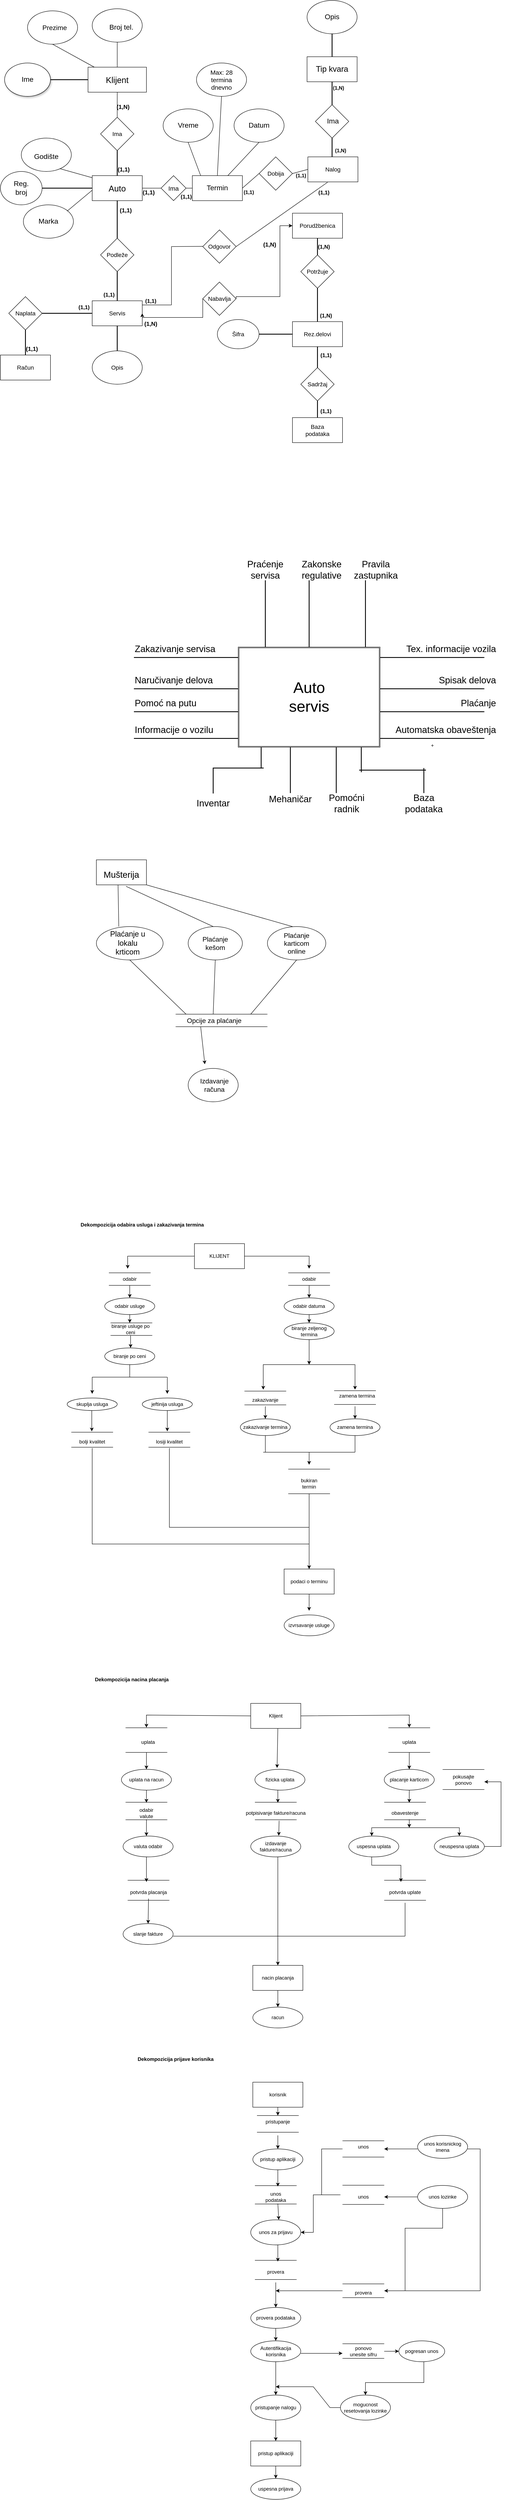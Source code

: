<mxfile version="24.2.5" type="device">
  <diagram name="Page-1" id="Ftnawvo7iZOdKNYa3-pX">
    <mxGraphModel dx="1050" dy="1734" grid="1" gridSize="10" guides="1" tooltips="1" connect="1" arrows="1" fold="1" page="1" pageScale="1" pageWidth="827" pageHeight="1169" math="0" shadow="0">
      <root>
        <mxCell id="0" />
        <mxCell id="1" parent="0" />
        <mxCell id="U2BK-bpz5eqN0hKOcZLU-1" value="" style="ellipse;whiteSpace=wrap;html=1;shadow=1;" parent="1" vertex="1">
          <mxGeometry x="100" y="130" width="110" height="80" as="geometry" />
        </mxCell>
        <mxCell id="U2BK-bpz5eqN0hKOcZLU-3" value="&lt;span style=&quot;font-size: 17px;&quot;&gt;Ime&lt;/span&gt;" style="text;strokeColor=none;align=center;fillColor=none;html=1;verticalAlign=middle;whiteSpace=wrap;rounded=0;strokeWidth=5;" parent="1" vertex="1">
          <mxGeometry x="125" y="155" width="60" height="30" as="geometry" />
        </mxCell>
        <mxCell id="U2BK-bpz5eqN0hKOcZLU-4" value="" style="rounded=0;whiteSpace=wrap;html=1;" parent="1" vertex="1">
          <mxGeometry x="300" y="140" width="140" height="60" as="geometry" />
        </mxCell>
        <mxCell id="U2BK-bpz5eqN0hKOcZLU-5" value="&lt;span style=&quot;font-size: 20px;&quot;&gt;Klijent&lt;/span&gt;" style="text;strokeColor=none;align=center;fillColor=none;html=1;verticalAlign=middle;whiteSpace=wrap;rounded=0;" parent="1" vertex="1">
          <mxGeometry x="340" y="155" width="60" height="30" as="geometry" />
        </mxCell>
        <mxCell id="U2BK-bpz5eqN0hKOcZLU-8" value="" style="rhombus;whiteSpace=wrap;html=1;" parent="1" vertex="1">
          <mxGeometry x="330" y="260" width="80" height="80" as="geometry" />
        </mxCell>
        <mxCell id="U2BK-bpz5eqN0hKOcZLU-9" value="" style="rounded=0;whiteSpace=wrap;html=1;" parent="1" vertex="1">
          <mxGeometry x="310" y="400" width="120" height="60" as="geometry" />
        </mxCell>
        <mxCell id="U2BK-bpz5eqN0hKOcZLU-10" value="" style="ellipse;whiteSpace=wrap;html=1;" parent="1" vertex="1">
          <mxGeometry x="90" y="390" width="100" height="80" as="geometry" />
        </mxCell>
        <mxCell id="U2BK-bpz5eqN0hKOcZLU-11" value="" style="rhombus;whiteSpace=wrap;html=1;" parent="1" vertex="1">
          <mxGeometry x="845" y="230" width="80" height="80" as="geometry" />
        </mxCell>
        <mxCell id="U2BK-bpz5eqN0hKOcZLU-12" value="" style="ellipse;whiteSpace=wrap;html=1;" parent="1" vertex="1">
          <mxGeometry x="825" y="-20" width="120" height="80" as="geometry" />
        </mxCell>
        <mxCell id="U2BK-bpz5eqN0hKOcZLU-13" value="" style="rounded=0;whiteSpace=wrap;html=1;" parent="1" vertex="1">
          <mxGeometry x="827" y="355" width="120" height="60" as="geometry" />
        </mxCell>
        <mxCell id="U2BK-bpz5eqN0hKOcZLU-14" value="" style="rounded=0;whiteSpace=wrap;html=1;" parent="1" vertex="1">
          <mxGeometry x="825" y="115" width="120" height="60" as="geometry" />
        </mxCell>
        <mxCell id="U2BK-bpz5eqN0hKOcZLU-15" value="" style="rhombus;whiteSpace=wrap;html=1;" parent="1" vertex="1">
          <mxGeometry x="330" y="550" width="80" height="80" as="geometry" />
        </mxCell>
        <mxCell id="U2BK-bpz5eqN0hKOcZLU-16" value="" style="rounded=0;whiteSpace=wrap;html=1;" parent="1" vertex="1">
          <mxGeometry x="310" y="700" width="120" height="60" as="geometry" />
        </mxCell>
        <mxCell id="U2BK-bpz5eqN0hKOcZLU-17" value="" style="ellipse;whiteSpace=wrap;html=1;" parent="1" vertex="1">
          <mxGeometry x="310" y="820" width="120" height="80" as="geometry" />
        </mxCell>
        <mxCell id="U2BK-bpz5eqN0hKOcZLU-18" value="" style="rhombus;whiteSpace=wrap;html=1;" parent="1" vertex="1">
          <mxGeometry x="110" y="690" width="80" height="80" as="geometry" />
        </mxCell>
        <mxCell id="U2BK-bpz5eqN0hKOcZLU-19" value="" style="rounded=0;whiteSpace=wrap;html=1;" parent="1" vertex="1">
          <mxGeometry x="90" y="830" width="120" height="60" as="geometry" />
        </mxCell>
        <mxCell id="U2BK-bpz5eqN0hKOcZLU-80" style="edgeStyle=orthogonalEdgeStyle;rounded=0;orthogonalLoop=1;jettySize=auto;html=1;exitX=0;exitY=0.5;exitDx=0;exitDy=0;entryX=1;entryY=0.5;entryDx=0;entryDy=0;" parent="1" source="U2BK-bpz5eqN0hKOcZLU-21" target="U2BK-bpz5eqN0hKOcZLU-16" edge="1">
          <mxGeometry relative="1" as="geometry">
            <Array as="points">
              <mxPoint x="575" y="740" />
              <mxPoint x="430" y="740" />
            </Array>
          </mxGeometry>
        </mxCell>
        <mxCell id="U2BK-bpz5eqN0hKOcZLU-106" style="edgeStyle=orthogonalEdgeStyle;rounded=0;orthogonalLoop=1;jettySize=auto;html=1;exitX=1;exitY=0.5;exitDx=0;exitDy=0;entryX=0;entryY=0.5;entryDx=0;entryDy=0;" parent="1" source="U2BK-bpz5eqN0hKOcZLU-21" target="U2BK-bpz5eqN0hKOcZLU-25" edge="1">
          <mxGeometry relative="1" as="geometry">
            <Array as="points">
              <mxPoint x="655" y="690" />
              <mxPoint x="760" y="690" />
              <mxPoint x="760" y="520" />
            </Array>
          </mxGeometry>
        </mxCell>
        <mxCell id="U2BK-bpz5eqN0hKOcZLU-21" value="" style="rhombus;whiteSpace=wrap;html=1;" parent="1" vertex="1">
          <mxGeometry x="575" y="655" width="80" height="80" as="geometry" />
        </mxCell>
        <mxCell id="U2BK-bpz5eqN0hKOcZLU-22" value="" style="rhombus;whiteSpace=wrap;html=1;" parent="1" vertex="1">
          <mxGeometry x="575" y="530" width="80" height="80" as="geometry" />
        </mxCell>
        <mxCell id="U2BK-bpz5eqN0hKOcZLU-23" value="" style="rhombus;whiteSpace=wrap;html=1;" parent="1" vertex="1">
          <mxGeometry x="710" y="355" width="80" height="80" as="geometry" />
        </mxCell>
        <mxCell id="U2BK-bpz5eqN0hKOcZLU-25" value="" style="rounded=0;whiteSpace=wrap;html=1;" parent="1" vertex="1">
          <mxGeometry x="790" y="490" width="120" height="60" as="geometry" />
        </mxCell>
        <mxCell id="U2BK-bpz5eqN0hKOcZLU-26" value="" style="rhombus;whiteSpace=wrap;html=1;" parent="1" vertex="1">
          <mxGeometry x="810" y="590" width="80" height="80" as="geometry" />
        </mxCell>
        <mxCell id="U2BK-bpz5eqN0hKOcZLU-27" value="" style="rounded=0;whiteSpace=wrap;html=1;" parent="1" vertex="1">
          <mxGeometry x="790" y="750" width="120" height="60" as="geometry" />
        </mxCell>
        <mxCell id="U2BK-bpz5eqN0hKOcZLU-28" value="" style="ellipse;whiteSpace=wrap;html=1;" parent="1" vertex="1">
          <mxGeometry x="610" y="745" width="100" height="70" as="geometry" />
        </mxCell>
        <mxCell id="U2BK-bpz5eqN0hKOcZLU-29" value="" style="rhombus;whiteSpace=wrap;html=1;" parent="1" vertex="1">
          <mxGeometry x="810" y="860" width="80" height="80" as="geometry" />
        </mxCell>
        <mxCell id="U2BK-bpz5eqN0hKOcZLU-30" value="" style="rounded=0;whiteSpace=wrap;html=1;" parent="1" vertex="1">
          <mxGeometry x="790" y="980" width="120" height="60" as="geometry" />
        </mxCell>
        <mxCell id="U2BK-bpz5eqN0hKOcZLU-36" value="" style="endArrow=none;html=1;rounded=0;entryX=0.5;entryY=1;entryDx=0;entryDy=0;" parent="1" target="U2BK-bpz5eqN0hKOcZLU-4" edge="1">
          <mxGeometry width="50" height="50" relative="1" as="geometry">
            <mxPoint x="370" y="260" as="sourcePoint" />
            <mxPoint x="420" y="210" as="targetPoint" />
            <Array as="points">
              <mxPoint x="370" y="230" />
            </Array>
          </mxGeometry>
        </mxCell>
        <mxCell id="U2BK-bpz5eqN0hKOcZLU-37" value="" style="line;strokeWidth=2;direction=south;html=1;" parent="1" vertex="1">
          <mxGeometry x="880" y="175" width="10" height="55" as="geometry" />
        </mxCell>
        <mxCell id="U2BK-bpz5eqN0hKOcZLU-38" value="" style="line;strokeWidth=2;html=1;" parent="1" vertex="1">
          <mxGeometry x="210" y="165" width="90" height="10" as="geometry" />
        </mxCell>
        <mxCell id="U2BK-bpz5eqN0hKOcZLU-41" value="" style="line;strokeWidth=2;direction=south;html=1;" parent="1" vertex="1">
          <mxGeometry x="365" y="340" width="10" height="60" as="geometry" />
        </mxCell>
        <mxCell id="U2BK-bpz5eqN0hKOcZLU-42" value="" style="line;strokeWidth=2;direction=south;html=1;" parent="1" vertex="1">
          <mxGeometry x="240" y="460" width="260" height="90" as="geometry" />
        </mxCell>
        <mxCell id="U2BK-bpz5eqN0hKOcZLU-45" value="" style="line;strokeWidth=2;direction=south;html=1;" parent="1" vertex="1">
          <mxGeometry x="365" y="630" width="10" height="70" as="geometry" />
        </mxCell>
        <mxCell id="U2BK-bpz5eqN0hKOcZLU-46" value="" style="line;strokeWidth=2;direction=south;html=1;" parent="1" vertex="1">
          <mxGeometry x="365" y="760" width="10" height="60" as="geometry" />
        </mxCell>
        <mxCell id="U2BK-bpz5eqN0hKOcZLU-48" value="" style="line;strokeWidth=2;html=1;" parent="1" vertex="1">
          <mxGeometry x="190" y="725" width="120" height="10" as="geometry" />
        </mxCell>
        <mxCell id="U2BK-bpz5eqN0hKOcZLU-49" value="" style="line;strokeWidth=2;direction=south;html=1;" parent="1" vertex="1">
          <mxGeometry x="145" y="770" width="10" height="60" as="geometry" />
        </mxCell>
        <mxCell id="U2BK-bpz5eqN0hKOcZLU-50" value="" style="line;strokeWidth=2;html=1;" parent="1" vertex="1">
          <mxGeometry x="190" y="425" width="120" height="10" as="geometry" />
        </mxCell>
        <mxCell id="U2BK-bpz5eqN0hKOcZLU-51" value="" style="line;strokeWidth=2;direction=south;html=1;" parent="1" vertex="1">
          <mxGeometry x="880" y="60" width="10" height="55" as="geometry" />
        </mxCell>
        <mxCell id="U2BK-bpz5eqN0hKOcZLU-52" value="" style="line;strokeWidth=2;direction=south;html=1;" parent="1" vertex="1">
          <mxGeometry x="880" y="310" width="10" height="45" as="geometry" />
        </mxCell>
        <mxCell id="U2BK-bpz5eqN0hKOcZLU-54" value="" style="line;strokeWidth=2;direction=south;html=1;" parent="1" vertex="1">
          <mxGeometry x="845" y="810" width="10" height="50" as="geometry" />
        </mxCell>
        <mxCell id="U2BK-bpz5eqN0hKOcZLU-55" value="" style="line;strokeWidth=2;direction=south;html=1;" parent="1" vertex="1">
          <mxGeometry x="845" y="940" width="10" height="40" as="geometry" />
        </mxCell>
        <mxCell id="U2BK-bpz5eqN0hKOcZLU-56" value="" style="line;strokeWidth=2;direction=south;html=1;" parent="1" vertex="1">
          <mxGeometry x="845" y="670" width="10" height="80" as="geometry" />
        </mxCell>
        <mxCell id="U2BK-bpz5eqN0hKOcZLU-57" value="" style="line;strokeWidth=2;direction=south;html=1;" parent="1" vertex="1">
          <mxGeometry x="845" y="550" width="10" height="40" as="geometry" />
        </mxCell>
        <mxCell id="U2BK-bpz5eqN0hKOcZLU-58" value="" style="line;strokeWidth=2;html=1;" parent="1" vertex="1">
          <mxGeometry x="710" y="775" width="80" height="10" as="geometry" />
        </mxCell>
        <mxCell id="U2BK-bpz5eqN0hKOcZLU-83" value="&lt;font style=&quot;font-size: 14px;&quot;&gt;Ima&lt;/font&gt;" style="text;strokeColor=none;align=center;fillColor=none;html=1;verticalAlign=middle;whiteSpace=wrap;rounded=0;" parent="1" vertex="1">
          <mxGeometry x="340" y="285" width="60" height="30" as="geometry" />
        </mxCell>
        <mxCell id="U2BK-bpz5eqN0hKOcZLU-84" value="&lt;font style=&quot;font-size: 20px;&quot;&gt;Auto&lt;/font&gt;" style="text;strokeColor=none;align=center;fillColor=none;html=1;verticalAlign=middle;whiteSpace=wrap;rounded=0;" parent="1" vertex="1">
          <mxGeometry x="340" y="415" width="60" height="30" as="geometry" />
        </mxCell>
        <mxCell id="U2BK-bpz5eqN0hKOcZLU-86" value="&lt;font style=&quot;font-size: 14px;&quot;&gt;Podleže&lt;/font&gt;" style="text;strokeColor=none;align=center;fillColor=none;html=1;verticalAlign=middle;whiteSpace=wrap;rounded=0;" parent="1" vertex="1">
          <mxGeometry x="340" y="575" width="60" height="30" as="geometry" />
        </mxCell>
        <mxCell id="U2BK-bpz5eqN0hKOcZLU-87" value="&lt;font style=&quot;font-size: 14px;&quot;&gt;Servis&lt;/font&gt;" style="text;strokeColor=none;align=center;fillColor=none;html=1;verticalAlign=middle;whiteSpace=wrap;rounded=0;" parent="1" vertex="1">
          <mxGeometry x="340" y="715" width="60" height="30" as="geometry" />
        </mxCell>
        <mxCell id="U2BK-bpz5eqN0hKOcZLU-88" value="&lt;font style=&quot;font-size: 14px;&quot;&gt;Opis&lt;/font&gt;" style="text;strokeColor=none;align=center;fillColor=none;html=1;verticalAlign=middle;whiteSpace=wrap;rounded=0;" parent="1" vertex="1">
          <mxGeometry x="340" y="845" width="60" height="30" as="geometry" />
        </mxCell>
        <mxCell id="U2BK-bpz5eqN0hKOcZLU-89" value="&lt;font style=&quot;font-size: 14px;&quot;&gt;Naplata&lt;/font&gt;" style="text;strokeColor=none;align=center;fillColor=none;html=1;verticalAlign=middle;whiteSpace=wrap;rounded=0;" parent="1" vertex="1">
          <mxGeometry x="120" y="715" width="60" height="30" as="geometry" />
        </mxCell>
        <mxCell id="U2BK-bpz5eqN0hKOcZLU-90" value="&lt;font style=&quot;font-size: 17px;&quot;&gt;Reg. broj&lt;/font&gt;" style="text;strokeColor=none;align=center;fillColor=none;html=1;verticalAlign=middle;whiteSpace=wrap;rounded=0;" parent="1" vertex="1">
          <mxGeometry x="110" y="415" width="60" height="30" as="geometry" />
        </mxCell>
        <mxCell id="U2BK-bpz5eqN0hKOcZLU-91" value="&lt;font style=&quot;font-size: 14px;&quot;&gt;Račun&lt;/font&gt;" style="text;strokeColor=none;align=center;fillColor=none;html=1;verticalAlign=middle;whiteSpace=wrap;rounded=0;" parent="1" vertex="1">
          <mxGeometry x="120" y="845" width="60" height="30" as="geometry" />
        </mxCell>
        <mxCell id="U2BK-bpz5eqN0hKOcZLU-92" value="&lt;font style=&quot;font-size: 17px;&quot;&gt;Ima&lt;/font&gt;" style="text;strokeColor=none;align=center;fillColor=none;html=1;verticalAlign=middle;whiteSpace=wrap;rounded=0;" parent="1" vertex="1">
          <mxGeometry x="857" y="255" width="60" height="30" as="geometry" />
        </mxCell>
        <mxCell id="U2BK-bpz5eqN0hKOcZLU-93" value="&lt;font style=&quot;font-size: 14px;&quot;&gt;Nabavlja&lt;/font&gt;" style="text;strokeColor=none;align=center;fillColor=none;html=1;verticalAlign=middle;whiteSpace=wrap;rounded=0;" parent="1" vertex="1">
          <mxGeometry x="585" y="680" width="60" height="30" as="geometry" />
        </mxCell>
        <mxCell id="U2BK-bpz5eqN0hKOcZLU-94" value="&lt;font style=&quot;font-size: 14px;&quot;&gt;Odgovor&lt;/font&gt;" style="text;strokeColor=none;align=center;fillColor=none;html=1;verticalAlign=middle;whiteSpace=wrap;rounded=0;" parent="1" vertex="1">
          <mxGeometry x="585" y="555" width="60" height="30" as="geometry" />
        </mxCell>
        <mxCell id="U2BK-bpz5eqN0hKOcZLU-95" value="&lt;font style=&quot;font-size: 14px;&quot;&gt;Dobija&lt;/font&gt;" style="text;strokeColor=none;align=center;fillColor=none;html=1;verticalAlign=middle;whiteSpace=wrap;rounded=0;" parent="1" vertex="1">
          <mxGeometry x="720" y="380" width="60" height="30" as="geometry" />
        </mxCell>
        <mxCell id="U2BK-bpz5eqN0hKOcZLU-96" value="&lt;font style=&quot;font-size: 19px;&quot;&gt;Tip kvara&lt;/font&gt;" style="text;strokeColor=none;align=center;fillColor=none;html=1;verticalAlign=middle;whiteSpace=wrap;rounded=0;" parent="1" vertex="1">
          <mxGeometry x="845" y="130" width="80" height="30" as="geometry" />
        </mxCell>
        <mxCell id="U2BK-bpz5eqN0hKOcZLU-98" value="&lt;font style=&quot;font-size: 17px;&quot;&gt;Opis&lt;/font&gt;" style="text;strokeColor=none;align=center;fillColor=none;html=1;verticalAlign=middle;whiteSpace=wrap;rounded=0;" parent="1" vertex="1">
          <mxGeometry x="855" y="5" width="60" height="30" as="geometry" />
        </mxCell>
        <mxCell id="U2BK-bpz5eqN0hKOcZLU-99" value="&lt;font style=&quot;font-size: 14px;&quot;&gt;Nalog&lt;/font&gt;" style="text;strokeColor=none;align=center;fillColor=none;html=1;verticalAlign=middle;whiteSpace=wrap;rounded=0;" parent="1" vertex="1">
          <mxGeometry x="857" y="370" width="60" height="30" as="geometry" />
        </mxCell>
        <mxCell id="U2BK-bpz5eqN0hKOcZLU-100" value="&lt;font style=&quot;font-size: 14px;&quot;&gt;Porudžbenica&lt;/font&gt;" style="text;strokeColor=none;align=center;fillColor=none;html=1;verticalAlign=middle;whiteSpace=wrap;rounded=0;" parent="1" vertex="1">
          <mxGeometry x="820" y="505" width="60" height="30" as="geometry" />
        </mxCell>
        <mxCell id="U2BK-bpz5eqN0hKOcZLU-101" value="&lt;font style=&quot;font-size: 14px;&quot;&gt;Potržuje&lt;/font&gt;" style="text;strokeColor=none;align=center;fillColor=none;html=1;verticalAlign=middle;whiteSpace=wrap;rounded=0;" parent="1" vertex="1">
          <mxGeometry x="820" y="615" width="60" height="30" as="geometry" />
        </mxCell>
        <mxCell id="U2BK-bpz5eqN0hKOcZLU-102" value="&lt;font style=&quot;font-size: 14px;&quot;&gt;Rez.delovi&lt;/font&gt;" style="text;strokeColor=none;align=center;fillColor=none;html=1;verticalAlign=middle;whiteSpace=wrap;rounded=0;" parent="1" vertex="1">
          <mxGeometry x="820" y="765" width="60" height="30" as="geometry" />
        </mxCell>
        <mxCell id="U2BK-bpz5eqN0hKOcZLU-103" value="&lt;font style=&quot;font-size: 14px;&quot;&gt;Sadržaj&lt;/font&gt;" style="text;strokeColor=none;align=center;fillColor=none;html=1;verticalAlign=middle;whiteSpace=wrap;rounded=0;" parent="1" vertex="1">
          <mxGeometry x="820" y="885" width="60" height="30" as="geometry" />
        </mxCell>
        <mxCell id="U2BK-bpz5eqN0hKOcZLU-104" value="&lt;font style=&quot;font-size: 14px;&quot;&gt;Baza podataka&lt;/font&gt;" style="text;strokeColor=none;align=center;fillColor=none;html=1;verticalAlign=middle;whiteSpace=wrap;rounded=0;" parent="1" vertex="1">
          <mxGeometry x="820" y="995" width="60" height="30" as="geometry" />
        </mxCell>
        <mxCell id="U2BK-bpz5eqN0hKOcZLU-105" value="&lt;font style=&quot;font-size: 14px;&quot;&gt;Šifra&lt;/font&gt;" style="text;strokeColor=none;align=center;fillColor=none;html=1;verticalAlign=middle;whiteSpace=wrap;rounded=0;" parent="1" vertex="1">
          <mxGeometry x="630" y="765" width="60" height="30" as="geometry" />
        </mxCell>
        <mxCell id="U2BK-bpz5eqN0hKOcZLU-108" value="" style="shape=ext;double=1;rounded=0;whiteSpace=wrap;html=1;" parent="1" vertex="1">
          <mxGeometry x="660" y="1530" width="340" height="240" as="geometry" />
        </mxCell>
        <mxCell id="U2BK-bpz5eqN0hKOcZLU-109" value="&lt;font style=&quot;font-size: 37px;&quot;&gt;Auto servis&lt;/font&gt;" style="text;strokeColor=none;align=center;fillColor=none;html=1;verticalAlign=middle;whiteSpace=wrap;rounded=0;" parent="1" vertex="1">
          <mxGeometry x="800" y="1635" width="60" height="30" as="geometry" />
        </mxCell>
        <mxCell id="U2BK-bpz5eqN0hKOcZLU-113" value="&lt;font style=&quot;font-size: 22px;&quot;&gt;Praćenje servisa&lt;/font&gt;" style="text;strokeColor=none;align=center;fillColor=none;html=1;verticalAlign=middle;whiteSpace=wrap;rounded=0;" parent="1" vertex="1">
          <mxGeometry x="695" y="1330" width="60" height="30" as="geometry" />
        </mxCell>
        <mxCell id="U2BK-bpz5eqN0hKOcZLU-115" value="&lt;font style=&quot;font-size: 22px;&quot;&gt;Zakonske regulative&lt;/font&gt;" style="text;strokeColor=none;align=center;fillColor=none;html=1;verticalAlign=middle;whiteSpace=wrap;rounded=0;" parent="1" vertex="1">
          <mxGeometry x="830" y="1330" width="60" height="30" as="geometry" />
        </mxCell>
        <mxCell id="U2BK-bpz5eqN0hKOcZLU-116" value="&lt;font style=&quot;font-size: 22px;&quot;&gt;Pravila zastupnika&lt;/font&gt;" style="text;strokeColor=none;align=center;fillColor=none;html=1;verticalAlign=middle;whiteSpace=wrap;rounded=0;" parent="1" vertex="1">
          <mxGeometry x="960" y="1330" width="60" height="30" as="geometry" />
        </mxCell>
        <mxCell id="U2BK-bpz5eqN0hKOcZLU-118" value="" style="line;strokeWidth=2;html=1;" parent="1" vertex="1">
          <mxGeometry x="410" y="1550" width="250" height="10" as="geometry" />
        </mxCell>
        <mxCell id="U2BK-bpz5eqN0hKOcZLU-120" value="" style="line;strokeWidth=2;html=1;" parent="1" vertex="1">
          <mxGeometry x="410" y="1625" width="250" height="10" as="geometry" />
        </mxCell>
        <mxCell id="U2BK-bpz5eqN0hKOcZLU-121" value="" style="line;strokeWidth=2;html=1;" parent="1" vertex="1">
          <mxGeometry x="410" y="1680" width="250" height="10" as="geometry" />
        </mxCell>
        <mxCell id="U2BK-bpz5eqN0hKOcZLU-122" value="" style="line;strokeWidth=2;html=1;" parent="1" vertex="1">
          <mxGeometry x="410" y="1744" width="250" height="10" as="geometry" />
        </mxCell>
        <mxCell id="U2BK-bpz5eqN0hKOcZLU-123" value="" style="line;strokeWidth=2;html=1;" parent="1" vertex="1">
          <mxGeometry x="1000" y="1550" width="250" height="10" as="geometry" />
        </mxCell>
        <mxCell id="U2BK-bpz5eqN0hKOcZLU-124" value="" style="line;strokeWidth=2;html=1;" parent="1" vertex="1">
          <mxGeometry x="1000" y="1625" width="250" height="10" as="geometry" />
        </mxCell>
        <mxCell id="U2BK-bpz5eqN0hKOcZLU-125" value="" style="line;strokeWidth=2;html=1;" parent="1" vertex="1">
          <mxGeometry x="1000" y="1680" width="250" height="10" as="geometry" />
        </mxCell>
        <mxCell id="U2BK-bpz5eqN0hKOcZLU-126" value="+" style="line;strokeWidth=2;html=1;" parent="1" vertex="1">
          <mxGeometry x="1000" y="1744" width="250" height="10" as="geometry" />
        </mxCell>
        <mxCell id="U2BK-bpz5eqN0hKOcZLU-127" value="&lt;font style=&quot;font-size: 22px;&quot;&gt;Zakazivanje servisa&lt;/font&gt;" style="text;strokeColor=none;align=left;fillColor=none;html=1;verticalAlign=middle;whiteSpace=wrap;rounded=0;" parent="1" vertex="1">
          <mxGeometry x="410" y="1520" width="215" height="30" as="geometry" />
        </mxCell>
        <mxCell id="U2BK-bpz5eqN0hKOcZLU-128" value="&lt;font style=&quot;font-size: 22px;&quot;&gt;Naručivanje delova&lt;/font&gt;" style="text;strokeColor=none;align=left;fillColor=none;html=1;verticalAlign=middle;whiteSpace=wrap;rounded=0;" parent="1" vertex="1">
          <mxGeometry x="410" y="1595" width="210" height="30" as="geometry" />
        </mxCell>
        <mxCell id="U2BK-bpz5eqN0hKOcZLU-129" value="&lt;font style=&quot;font-size: 22px;&quot;&gt;Pomoć na putu&lt;/font&gt;" style="text;strokeColor=none;align=left;fillColor=none;html=1;verticalAlign=middle;whiteSpace=wrap;rounded=0;" parent="1" vertex="1">
          <mxGeometry x="410" y="1650" width="170" height="30" as="geometry" />
        </mxCell>
        <mxCell id="U2BK-bpz5eqN0hKOcZLU-130" value="&lt;font style=&quot;font-size: 22px;&quot;&gt;Informacije o vozilu&lt;/font&gt;" style="text;strokeColor=none;align=left;fillColor=none;html=1;verticalAlign=middle;whiteSpace=wrap;rounded=0;" parent="1" vertex="1">
          <mxGeometry x="410" y="1714" width="196" height="30" as="geometry" />
        </mxCell>
        <mxCell id="U2BK-bpz5eqN0hKOcZLU-132" value="&lt;font style=&quot;font-size: 22px;&quot;&gt;Tex. informacije vozila&lt;/font&gt;" style="text;strokeColor=none;align=right;fillColor=none;html=1;verticalAlign=middle;whiteSpace=wrap;rounded=0;" parent="1" vertex="1">
          <mxGeometry x="1050" y="1520" width="230" height="30" as="geometry" />
        </mxCell>
        <mxCell id="U2BK-bpz5eqN0hKOcZLU-133" value="&lt;span style=&quot;font-size: 22px;&quot;&gt;Spisak delova&lt;/span&gt;" style="text;strokeColor=none;align=right;fillColor=none;html=1;verticalAlign=middle;whiteSpace=wrap;rounded=0;" parent="1" vertex="1">
          <mxGeometry x="1120" y="1595" width="160" height="30" as="geometry" />
        </mxCell>
        <mxCell id="U2BK-bpz5eqN0hKOcZLU-134" value="&lt;font style=&quot;font-size: 22px;&quot;&gt;Plaćanje&lt;/font&gt;" style="text;strokeColor=none;align=right;fillColor=none;html=1;verticalAlign=middle;whiteSpace=wrap;rounded=0;" parent="1" vertex="1">
          <mxGeometry x="1220" y="1650" width="60" height="30" as="geometry" />
        </mxCell>
        <mxCell id="U2BK-bpz5eqN0hKOcZLU-135" value="&lt;span style=&quot;font-size: 22px;&quot;&gt;Automatska obaveštenja&lt;/span&gt;" style="text;strokeColor=none;align=right;fillColor=none;html=1;verticalAlign=middle;whiteSpace=wrap;rounded=0;" parent="1" vertex="1">
          <mxGeometry x="1030" y="1714" width="250" height="30" as="geometry" />
        </mxCell>
        <mxCell id="U2BK-bpz5eqN0hKOcZLU-140" value="" style="shape=partialRectangle;whiteSpace=wrap;html=1;bottom=0;right=0;fillColor=none;strokeWidth=2;" parent="1" vertex="1">
          <mxGeometry x="600" y="1820" width="120" height="60" as="geometry" />
        </mxCell>
        <mxCell id="U2BK-bpz5eqN0hKOcZLU-141" value="" style="line;strokeWidth=2;direction=south;html=1;" parent="1" vertex="1">
          <mxGeometry x="710" y="1770" width="10" height="50" as="geometry" />
        </mxCell>
        <mxCell id="U2BK-bpz5eqN0hKOcZLU-142" value="&lt;span style=&quot;font-size: 22px;&quot;&gt;Inventar&lt;/span&gt;" style="text;strokeColor=none;align=center;fillColor=none;html=1;verticalAlign=middle;whiteSpace=wrap;rounded=0;" parent="1" vertex="1">
          <mxGeometry x="570" y="1890" width="60" height="30" as="geometry" />
        </mxCell>
        <mxCell id="U2BK-bpz5eqN0hKOcZLU-143" value="" style="line;strokeWidth=2;direction=south;html=1;" parent="1" vertex="1">
          <mxGeometry x="780" y="1770" width="10" height="110" as="geometry" />
        </mxCell>
        <mxCell id="U2BK-bpz5eqN0hKOcZLU-144" value="" style="line;strokeWidth=2;direction=south;html=1;" parent="1" vertex="1">
          <mxGeometry x="890" y="1770" width="10" height="110" as="geometry" />
        </mxCell>
        <mxCell id="U2BK-bpz5eqN0hKOcZLU-148" value="" style="line;strokeWidth=2;html=1;" parent="1" vertex="1">
          <mxGeometry x="950" y="1820" width="160" height="10" as="geometry" />
        </mxCell>
        <mxCell id="U2BK-bpz5eqN0hKOcZLU-149" value="" style="line;strokeWidth=2;direction=south;html=1;" parent="1" vertex="1">
          <mxGeometry x="950" y="1770" width="10" height="60" as="geometry" />
        </mxCell>
        <mxCell id="U2BK-bpz5eqN0hKOcZLU-150" value="" style="line;strokeWidth=2;direction=south;html=1;" parent="1" vertex="1">
          <mxGeometry x="1100" y="1820" width="10" height="60" as="geometry" />
        </mxCell>
        <mxCell id="U2BK-bpz5eqN0hKOcZLU-151" value="&lt;font style=&quot;font-size: 22px;&quot;&gt;Mehaničar&lt;/font&gt;" style="text;strokeColor=none;align=center;fillColor=none;html=1;verticalAlign=middle;whiteSpace=wrap;rounded=0;" parent="1" vertex="1">
          <mxGeometry x="755" y="1880" width="60" height="30" as="geometry" />
        </mxCell>
        <mxCell id="U2BK-bpz5eqN0hKOcZLU-152" value="&lt;font style=&quot;font-size: 22px;&quot;&gt;Pomoćni radnik&lt;/font&gt;" style="text;strokeColor=none;align=center;fillColor=none;html=1;verticalAlign=middle;whiteSpace=wrap;rounded=0;" parent="1" vertex="1">
          <mxGeometry x="890" y="1890" width="60" height="30" as="geometry" />
        </mxCell>
        <mxCell id="U2BK-bpz5eqN0hKOcZLU-153" style="edgeStyle=orthogonalEdgeStyle;rounded=0;orthogonalLoop=1;jettySize=auto;html=1;exitX=0.5;exitY=1;exitDx=0;exitDy=0;" parent="1" source="U2BK-bpz5eqN0hKOcZLU-152" target="U2BK-bpz5eqN0hKOcZLU-152" edge="1">
          <mxGeometry relative="1" as="geometry" />
        </mxCell>
        <mxCell id="U2BK-bpz5eqN0hKOcZLU-154" value="&lt;font style=&quot;font-size: 22px;&quot;&gt;Baza podataka&lt;/font&gt;" style="text;strokeColor=none;align=center;fillColor=none;html=1;verticalAlign=middle;whiteSpace=wrap;rounded=0;" parent="1" vertex="1">
          <mxGeometry x="1075" y="1890" width="60" height="30" as="geometry" />
        </mxCell>
        <mxCell id="U2BK-bpz5eqN0hKOcZLU-155" value="" style="line;strokeWidth=2;direction=south;html=1;" parent="1" vertex="1">
          <mxGeometry x="960" y="1370" width="10" height="160" as="geometry" />
        </mxCell>
        <mxCell id="U2BK-bpz5eqN0hKOcZLU-156" value="" style="line;strokeWidth=2;direction=south;html=1;" parent="1" vertex="1">
          <mxGeometry x="825" y="1370" width="10" height="160" as="geometry" />
        </mxCell>
        <mxCell id="U2BK-bpz5eqN0hKOcZLU-157" value="" style="line;strokeWidth=2;direction=south;html=1;" parent="1" vertex="1">
          <mxGeometry x="720" y="1370" width="10" height="160" as="geometry" />
        </mxCell>
        <mxCell id="yKFIaz3pd3TtpUPVtPru-1" value="" style="rounded=0;whiteSpace=wrap;html=1;" parent="1" vertex="1">
          <mxGeometry x="320" y="2040" width="120" height="60" as="geometry" />
        </mxCell>
        <mxCell id="yKFIaz3pd3TtpUPVtPru-2" value="&lt;font style=&quot;font-size: 21px;&quot;&gt;Mušterija&lt;/font&gt;" style="text;strokeColor=none;align=center;fillColor=none;html=1;verticalAlign=middle;whiteSpace=wrap;rounded=0;" parent="1" vertex="1">
          <mxGeometry x="350" y="2060" width="60" height="30" as="geometry" />
        </mxCell>
        <mxCell id="yKFIaz3pd3TtpUPVtPru-3" value="" style="ellipse;whiteSpace=wrap;html=1;" parent="1" vertex="1">
          <mxGeometry x="730" y="2200" width="140" height="80" as="geometry" />
        </mxCell>
        <mxCell id="yKFIaz3pd3TtpUPVtPru-4" value="" style="ellipse;whiteSpace=wrap;html=1;" parent="1" vertex="1">
          <mxGeometry x="540" y="2200" width="130" height="80" as="geometry" />
        </mxCell>
        <mxCell id="yKFIaz3pd3TtpUPVtPru-5" value="" style="ellipse;whiteSpace=wrap;html=1;" parent="1" vertex="1">
          <mxGeometry x="320" y="2200" width="160" height="80" as="geometry" />
        </mxCell>
        <mxCell id="yKFIaz3pd3TtpUPVtPru-6" value="&lt;span style=&quot;font-size: 18px;&quot;&gt;Plaćanje u lokalu krticom&lt;/span&gt;" style="text;strokeColor=none;align=center;fillColor=none;html=1;verticalAlign=middle;whiteSpace=wrap;rounded=0;" parent="1" vertex="1">
          <mxGeometry x="350" y="2225" width="90" height="30" as="geometry" />
        </mxCell>
        <mxCell id="yKFIaz3pd3TtpUPVtPru-7" value="&lt;span style=&quot;font-size: 16px;&quot;&gt;Plaćanje karticom&lt;br&gt;online&lt;br&gt;&lt;/span&gt;" style="text;strokeColor=none;align=center;fillColor=none;html=1;verticalAlign=middle;whiteSpace=wrap;rounded=0;" parent="1" vertex="1">
          <mxGeometry x="760" y="2225" width="80" height="30" as="geometry" />
        </mxCell>
        <mxCell id="yKFIaz3pd3TtpUPVtPru-8" value="&lt;span style=&quot;font-size: 16px;&quot;&gt;Plaćanje kešom&lt;/span&gt;" style="text;strokeColor=none;align=center;fillColor=none;html=1;verticalAlign=middle;whiteSpace=wrap;rounded=0;" parent="1" vertex="1">
          <mxGeometry x="575" y="2225" width="60" height="30" as="geometry" />
        </mxCell>
        <mxCell id="yKFIaz3pd3TtpUPVtPru-9" value="&lt;span style=&quot;font-size: 16px;&quot;&gt;Opcije za plaćanje&lt;/span&gt;" style="text;strokeColor=none;align=center;fillColor=none;html=1;verticalAlign=middle;whiteSpace=wrap;rounded=0;" parent="1" vertex="1">
          <mxGeometry x="535" y="2410" width="135" height="30" as="geometry" />
        </mxCell>
        <mxCell id="yKFIaz3pd3TtpUPVtPru-10" value="" style="ellipse;whiteSpace=wrap;html=1;" parent="1" vertex="1">
          <mxGeometry x="540" y="2540" width="120" height="80" as="geometry" />
        </mxCell>
        <mxCell id="yKFIaz3pd3TtpUPVtPru-11" value="&lt;span style=&quot;font-size: 16px;&quot;&gt;Izdavanje računa&lt;/span&gt;" style="text;strokeColor=none;align=center;fillColor=none;html=1;verticalAlign=middle;whiteSpace=wrap;rounded=0;" parent="1" vertex="1">
          <mxGeometry x="572.5" y="2565" width="60" height="30" as="geometry" />
        </mxCell>
        <mxCell id="yKFIaz3pd3TtpUPVtPru-15" value="" style="endArrow=none;html=1;rounded=0;" parent="1" edge="1">
          <mxGeometry width="50" height="50" relative="1" as="geometry">
            <mxPoint x="620" y="2440" as="sourcePoint" />
            <mxPoint x="730" y="2440" as="targetPoint" />
            <Array as="points">
              <mxPoint x="510" y="2440" />
            </Array>
          </mxGeometry>
        </mxCell>
        <mxCell id="yKFIaz3pd3TtpUPVtPru-17" value="" style="endArrow=none;html=1;rounded=0;" parent="1" edge="1">
          <mxGeometry width="50" height="50" relative="1" as="geometry">
            <mxPoint x="620" y="2410" as="sourcePoint" />
            <mxPoint x="730" y="2410" as="targetPoint" />
            <Array as="points">
              <mxPoint x="510" y="2410" />
            </Array>
          </mxGeometry>
        </mxCell>
        <mxCell id="yKFIaz3pd3TtpUPVtPru-18" value="" style="endArrow=none;html=1;rounded=0;exitX=0.358;exitY=-0.019;exitDx=0;exitDy=0;exitPerimeter=0;entryX=0.433;entryY=1.008;entryDx=0;entryDy=0;entryPerimeter=0;" parent="1" target="yKFIaz3pd3TtpUPVtPru-1" edge="1">
          <mxGeometry width="50" height="50" relative="1" as="geometry">
            <mxPoint x="373.75" y="2200" as="sourcePoint" />
            <mxPoint x="374.79" y="2111.52" as="targetPoint" />
          </mxGeometry>
        </mxCell>
        <mxCell id="yKFIaz3pd3TtpUPVtPru-19" value="" style="endArrow=none;html=1;rounded=0;entryX=0.592;entryY=1.058;entryDx=0;entryDy=0;entryPerimeter=0;" parent="1" target="yKFIaz3pd3TtpUPVtPru-1" edge="1">
          <mxGeometry width="50" height="50" relative="1" as="geometry">
            <mxPoint x="600" y="2200" as="sourcePoint" />
            <mxPoint x="650" y="2150" as="targetPoint" />
          </mxGeometry>
        </mxCell>
        <mxCell id="yKFIaz3pd3TtpUPVtPru-20" value="" style="endArrow=none;html=1;rounded=0;entryX=1;entryY=1;entryDx=0;entryDy=0;" parent="1" target="yKFIaz3pd3TtpUPVtPru-1" edge="1">
          <mxGeometry width="50" height="50" relative="1" as="geometry">
            <mxPoint x="790" y="2200" as="sourcePoint" />
            <mxPoint x="840" y="2150" as="targetPoint" />
          </mxGeometry>
        </mxCell>
        <mxCell id="yKFIaz3pd3TtpUPVtPru-21" value="" style="endArrow=none;html=1;rounded=0;entryX=0.5;entryY=1;entryDx=0;entryDy=0;" parent="1" target="yKFIaz3pd3TtpUPVtPru-5" edge="1">
          <mxGeometry width="50" height="50" relative="1" as="geometry">
            <mxPoint x="535" y="2410" as="sourcePoint" />
            <mxPoint x="585" y="2360" as="targetPoint" />
          </mxGeometry>
        </mxCell>
        <mxCell id="yKFIaz3pd3TtpUPVtPru-23" value="" style="endArrow=none;html=1;rounded=0;entryX=0.5;entryY=1;entryDx=0;entryDy=0;" parent="1" target="yKFIaz3pd3TtpUPVtPru-4" edge="1">
          <mxGeometry width="50" height="50" relative="1" as="geometry">
            <mxPoint x="600" y="2410" as="sourcePoint" />
            <mxPoint x="650" y="2360" as="targetPoint" />
          </mxGeometry>
        </mxCell>
        <mxCell id="yKFIaz3pd3TtpUPVtPru-24" value="" style="endArrow=none;html=1;rounded=0;entryX=0.5;entryY=1;entryDx=0;entryDy=0;" parent="1" target="yKFIaz3pd3TtpUPVtPru-3" edge="1">
          <mxGeometry width="50" height="50" relative="1" as="geometry">
            <mxPoint x="690" y="2410" as="sourcePoint" />
            <mxPoint x="740" y="2360" as="targetPoint" />
          </mxGeometry>
        </mxCell>
        <mxCell id="yKFIaz3pd3TtpUPVtPru-26" value="" style="endArrow=classic;html=1;rounded=0;" parent="1" edge="1">
          <mxGeometry width="50" height="50" relative="1" as="geometry">
            <mxPoint x="570" y="2440" as="sourcePoint" />
            <mxPoint x="580" y="2530" as="targetPoint" />
          </mxGeometry>
        </mxCell>
        <mxCell id="iR1kLNIvm_D38_9lqwLG-1" value="" style="ellipse;whiteSpace=wrap;html=1;" parent="1" vertex="1">
          <mxGeometry x="140" y="310" width="120" height="80" as="geometry" />
        </mxCell>
        <mxCell id="iR1kLNIvm_D38_9lqwLG-2" value="" style="ellipse;whiteSpace=wrap;html=1;" parent="1" vertex="1">
          <mxGeometry x="145" y="470" width="120" height="80" as="geometry" />
        </mxCell>
        <mxCell id="iR1kLNIvm_D38_9lqwLG-3" value="" style="ellipse;whiteSpace=wrap;html=1;" parent="1" vertex="1">
          <mxGeometry x="310" width="120" height="80" as="geometry" />
        </mxCell>
        <mxCell id="iR1kLNIvm_D38_9lqwLG-4" value="" style="ellipse;whiteSpace=wrap;html=1;" parent="1" vertex="1">
          <mxGeometry x="155" y="5" width="120" height="80" as="geometry" />
        </mxCell>
        <mxCell id="iR1kLNIvm_D38_9lqwLG-5" value="&lt;font style=&quot;font-size: 16px;&quot;&gt;Prezime&lt;/font&gt;" style="text;strokeColor=none;align=center;fillColor=none;html=1;verticalAlign=middle;whiteSpace=wrap;rounded=0;" parent="1" vertex="1">
          <mxGeometry x="190" y="30" width="60" height="30" as="geometry" />
        </mxCell>
        <mxCell id="iR1kLNIvm_D38_9lqwLG-6" value="&lt;font style=&quot;font-size: 17px;&quot;&gt;Broj tel.&lt;/font&gt;" style="text;strokeColor=none;align=center;fillColor=none;html=1;verticalAlign=middle;whiteSpace=wrap;rounded=0;" parent="1" vertex="1">
          <mxGeometry x="350" y="30" width="60" height="30" as="geometry" />
        </mxCell>
        <mxCell id="iR1kLNIvm_D38_9lqwLG-7" value="" style="endArrow=none;html=1;rounded=0;entryX=0.5;entryY=1;entryDx=0;entryDy=0;" parent="1" target="iR1kLNIvm_D38_9lqwLG-3" edge="1">
          <mxGeometry width="50" height="50" relative="1" as="geometry">
            <mxPoint x="370" y="140" as="sourcePoint" />
            <mxPoint x="420" y="90" as="targetPoint" />
          </mxGeometry>
        </mxCell>
        <mxCell id="iR1kLNIvm_D38_9lqwLG-8" value="" style="endArrow=none;html=1;rounded=0;entryX=0.5;entryY=1;entryDx=0;entryDy=0;" parent="1" target="iR1kLNIvm_D38_9lqwLG-4" edge="1">
          <mxGeometry width="50" height="50" relative="1" as="geometry">
            <mxPoint x="315" y="140" as="sourcePoint" />
            <mxPoint x="365" y="90" as="targetPoint" />
          </mxGeometry>
        </mxCell>
        <mxCell id="iR1kLNIvm_D38_9lqwLG-9" value="&lt;font style=&quot;font-size: 17px;&quot;&gt;Godište&lt;/font&gt;" style="text;strokeColor=none;align=center;fillColor=none;html=1;verticalAlign=middle;whiteSpace=wrap;rounded=0;" parent="1" vertex="1">
          <mxGeometry x="170" y="340" width="60" height="30" as="geometry" />
        </mxCell>
        <mxCell id="iR1kLNIvm_D38_9lqwLG-10" value="&lt;font style=&quot;font-size: 17px;&quot;&gt;Marka&lt;/font&gt;" style="text;strokeColor=none;align=center;fillColor=none;html=1;verticalAlign=middle;whiteSpace=wrap;rounded=0;" parent="1" vertex="1">
          <mxGeometry x="175" y="495" width="60" height="30" as="geometry" />
        </mxCell>
        <mxCell id="iR1kLNIvm_D38_9lqwLG-11" value="" style="endArrow=none;html=1;rounded=0;exitX=0.875;exitY=0.188;exitDx=0;exitDy=0;exitPerimeter=0;" parent="1" source="iR1kLNIvm_D38_9lqwLG-2" edge="1">
          <mxGeometry width="50" height="50" relative="1" as="geometry">
            <mxPoint x="260" y="485" as="sourcePoint" />
            <mxPoint x="310" y="435" as="targetPoint" />
          </mxGeometry>
        </mxCell>
        <mxCell id="iR1kLNIvm_D38_9lqwLG-12" value="" style="endArrow=none;html=1;rounded=0;entryX=1;entryY=1;entryDx=0;entryDy=0;" parent="1" edge="1">
          <mxGeometry width="50" height="50" relative="1" as="geometry">
            <mxPoint x="310" y="405" as="sourcePoint" />
            <mxPoint x="232.426" y="383.284" as="targetPoint" />
          </mxGeometry>
        </mxCell>
        <mxCell id="iR1kLNIvm_D38_9lqwLG-13" value="" style="endArrow=none;html=1;rounded=0;" parent="1" edge="1">
          <mxGeometry width="50" height="50" relative="1" as="geometry">
            <mxPoint x="500" y="710" as="sourcePoint" />
            <mxPoint x="500" y="570" as="targetPoint" />
          </mxGeometry>
        </mxCell>
        <mxCell id="iR1kLNIvm_D38_9lqwLG-14" value="" style="endArrow=none;html=1;rounded=0;" parent="1" edge="1">
          <mxGeometry width="50" height="50" relative="1" as="geometry">
            <mxPoint x="430" y="710" as="sourcePoint" />
            <mxPoint x="500" y="710" as="targetPoint" />
          </mxGeometry>
        </mxCell>
        <mxCell id="iR1kLNIvm_D38_9lqwLG-15" value="" style="endArrow=none;html=1;rounded=0;" parent="1" edge="1">
          <mxGeometry width="50" height="50" relative="1" as="geometry">
            <mxPoint x="500" y="570" as="sourcePoint" />
            <mxPoint x="575" y="569.5" as="targetPoint" />
          </mxGeometry>
        </mxCell>
        <mxCell id="iR1kLNIvm_D38_9lqwLG-16" value="" style="endArrow=none;html=1;rounded=0;entryX=0.393;entryY=1.015;entryDx=0;entryDy=0;entryPerimeter=0;" parent="1" target="U2BK-bpz5eqN0hKOcZLU-13" edge="1">
          <mxGeometry width="50" height="50" relative="1" as="geometry">
            <mxPoint x="655" y="570" as="sourcePoint" />
            <mxPoint x="685" y="440" as="targetPoint" />
          </mxGeometry>
        </mxCell>
        <mxCell id="iR1kLNIvm_D38_9lqwLG-19" value="" style="endArrow=none;html=1;rounded=0;entryX=0;entryY=0.5;entryDx=0;entryDy=0;" parent="1" target="U2BK-bpz5eqN0hKOcZLU-13" edge="1">
          <mxGeometry width="50" height="50" relative="1" as="geometry">
            <mxPoint x="790" y="395" as="sourcePoint" />
            <mxPoint x="795" y="305" as="targetPoint" />
            <Array as="points" />
          </mxGeometry>
        </mxCell>
        <mxCell id="iR1kLNIvm_D38_9lqwLG-20" value="" style="rhombus;whiteSpace=wrap;html=1;" parent="1" vertex="1">
          <mxGeometry x="475" y="400" width="60" height="60" as="geometry" />
        </mxCell>
        <mxCell id="iR1kLNIvm_D38_9lqwLG-21" value="&lt;font style=&quot;font-size: 15px;&quot;&gt;Ima&lt;/font&gt;" style="text;strokeColor=none;align=center;fillColor=none;html=1;verticalAlign=middle;whiteSpace=wrap;rounded=0;" parent="1" vertex="1">
          <mxGeometry x="490" y="415" width="30" height="30" as="geometry" />
        </mxCell>
        <mxCell id="iR1kLNIvm_D38_9lqwLG-22" value="" style="rounded=0;whiteSpace=wrap;html=1;" parent="1" vertex="1">
          <mxGeometry x="550" y="400" width="120" height="60" as="geometry" />
        </mxCell>
        <mxCell id="iR1kLNIvm_D38_9lqwLG-23" value="&lt;font style=&quot;font-size: 17px;&quot;&gt;Termin&lt;/font&gt;" style="text;strokeColor=none;align=center;fillColor=none;html=1;verticalAlign=middle;whiteSpace=wrap;rounded=0;" parent="1" vertex="1">
          <mxGeometry x="580" y="415" width="60" height="30" as="geometry" />
        </mxCell>
        <mxCell id="iR1kLNIvm_D38_9lqwLG-25" value="" style="endArrow=none;html=1;rounded=0;exitX=1;exitY=0.5;exitDx=0;exitDy=0;entryX=0;entryY=0.5;entryDx=0;entryDy=0;" parent="1" source="iR1kLNIvm_D38_9lqwLG-22" target="U2BK-bpz5eqN0hKOcZLU-23" edge="1">
          <mxGeometry width="50" height="50" relative="1" as="geometry">
            <mxPoint x="645" y="470" as="sourcePoint" />
            <mxPoint x="695" y="420" as="targetPoint" />
          </mxGeometry>
        </mxCell>
        <mxCell id="iR1kLNIvm_D38_9lqwLG-26" value="" style="endArrow=none;html=1;rounded=0;exitX=1;exitY=0.5;exitDx=0;exitDy=0;entryX=0;entryY=0.5;entryDx=0;entryDy=0;" parent="1" source="iR1kLNIvm_D38_9lqwLG-20" target="iR1kLNIvm_D38_9lqwLG-22" edge="1">
          <mxGeometry width="50" height="50" relative="1" as="geometry">
            <mxPoint x="510" y="440" as="sourcePoint" />
            <mxPoint x="560" y="390" as="targetPoint" />
          </mxGeometry>
        </mxCell>
        <mxCell id="iR1kLNIvm_D38_9lqwLG-27" value="&lt;br&gt;" style="endArrow=none;html=1;rounded=0;entryX=0;entryY=0.5;entryDx=0;entryDy=0;exitX=1;exitY=0.5;exitDx=0;exitDy=0;" parent="1" source="U2BK-bpz5eqN0hKOcZLU-9" target="iR1kLNIvm_D38_9lqwLG-20" edge="1">
          <mxGeometry width="50" height="50" relative="1" as="geometry">
            <mxPoint x="425" y="485" as="sourcePoint" />
            <mxPoint x="475" y="435" as="targetPoint" />
          </mxGeometry>
        </mxCell>
        <mxCell id="iR1kLNIvm_D38_9lqwLG-28" value="" style="ellipse;whiteSpace=wrap;html=1;" parent="1" vertex="1">
          <mxGeometry x="650" y="240" width="120" height="80" as="geometry" />
        </mxCell>
        <mxCell id="iR1kLNIvm_D38_9lqwLG-29" value="" style="ellipse;whiteSpace=wrap;html=1;" parent="1" vertex="1">
          <mxGeometry x="480" y="240" width="120" height="80" as="geometry" />
        </mxCell>
        <mxCell id="iR1kLNIvm_D38_9lqwLG-30" value="" style="endArrow=none;html=1;rounded=0;entryX=0.5;entryY=1;entryDx=0;entryDy=0;" parent="1" target="iR1kLNIvm_D38_9lqwLG-28" edge="1">
          <mxGeometry width="50" height="50" relative="1" as="geometry">
            <mxPoint x="635" y="400" as="sourcePoint" />
            <mxPoint x="685" y="350" as="targetPoint" />
          </mxGeometry>
        </mxCell>
        <mxCell id="iR1kLNIvm_D38_9lqwLG-31" value="" style="endArrow=none;html=1;rounded=0;entryX=0.5;entryY=1;entryDx=0;entryDy=0;" parent="1" target="iR1kLNIvm_D38_9lqwLG-29" edge="1">
          <mxGeometry width="50" height="50" relative="1" as="geometry">
            <mxPoint x="570" y="400" as="sourcePoint" />
            <mxPoint x="620" y="350" as="targetPoint" />
          </mxGeometry>
        </mxCell>
        <mxCell id="iR1kLNIvm_D38_9lqwLG-32" value="&lt;font style=&quot;font-size: 17px;&quot;&gt;Vreme&lt;/font&gt;" style="text;strokeColor=none;align=center;fillColor=none;html=1;verticalAlign=middle;whiteSpace=wrap;rounded=0;" parent="1" vertex="1">
          <mxGeometry x="510" y="265" width="60" height="30" as="geometry" />
        </mxCell>
        <mxCell id="iR1kLNIvm_D38_9lqwLG-33" value="&lt;font style=&quot;font-size: 17px;&quot;&gt;Datum&lt;/font&gt;" style="text;strokeColor=none;align=center;fillColor=none;html=1;verticalAlign=middle;whiteSpace=wrap;rounded=0;" parent="1" vertex="1">
          <mxGeometry x="680" y="265" width="60" height="30" as="geometry" />
        </mxCell>
        <mxCell id="iR1kLNIvm_D38_9lqwLG-34" value="" style="ellipse;whiteSpace=wrap;html=1;" parent="1" vertex="1">
          <mxGeometry x="560" y="130" width="120" height="80" as="geometry" />
        </mxCell>
        <mxCell id="iR1kLNIvm_D38_9lqwLG-35" value="" style="endArrow=none;html=1;rounded=0;entryX=0.5;entryY=1;entryDx=0;entryDy=0;" parent="1" target="iR1kLNIvm_D38_9lqwLG-34" edge="1">
          <mxGeometry width="50" height="50" relative="1" as="geometry">
            <mxPoint x="610" y="400" as="sourcePoint" />
            <mxPoint x="660" y="350" as="targetPoint" />
          </mxGeometry>
        </mxCell>
        <mxCell id="iR1kLNIvm_D38_9lqwLG-36" value="&lt;font style=&quot;font-size: 15px;&quot;&gt;Max: 28 termina dnevno&lt;/font&gt;" style="text;strokeColor=none;align=center;fillColor=none;html=1;verticalAlign=middle;whiteSpace=wrap;rounded=0;" parent="1" vertex="1">
          <mxGeometry x="590" y="155" width="60" height="30" as="geometry" />
        </mxCell>
        <mxCell id="iR1kLNIvm_D38_9lqwLG-37" value="&lt;b&gt;&lt;font style=&quot;font-size: 14px;&quot;&gt;(1,N)&lt;/font&gt;&lt;/b&gt;" style="text;strokeColor=none;align=center;fillColor=none;html=1;verticalAlign=middle;whiteSpace=wrap;rounded=0;" parent="1" vertex="1">
          <mxGeometry x="354" y="220" width="60" height="30" as="geometry" />
        </mxCell>
        <mxCell id="iR1kLNIvm_D38_9lqwLG-38" value="&lt;font style=&quot;font-size: 14px;&quot;&gt;&lt;b&gt;(1,1)&lt;/b&gt;&lt;/font&gt;" style="text;html=1;align=center;verticalAlign=middle;resizable=0;points=[];autosize=1;strokeColor=none;fillColor=none;" parent="1" vertex="1">
          <mxGeometry x="360" y="370" width="50" height="30" as="geometry" />
        </mxCell>
        <mxCell id="iR1kLNIvm_D38_9lqwLG-39" value="&lt;b&gt;&lt;font style=&quot;font-size: 14px;&quot;&gt;(1,1)&lt;/font&gt;&lt;/b&gt;" style="text;html=1;align=center;verticalAlign=middle;resizable=0;points=[];autosize=1;strokeColor=none;fillColor=none;" parent="1" vertex="1">
          <mxGeometry x="420" y="425" width="50" height="30" as="geometry" />
        </mxCell>
        <mxCell id="iR1kLNIvm_D38_9lqwLG-40" value="&lt;b&gt;&lt;font style=&quot;font-size: 13px;&quot;&gt;(1,1)&lt;/font&gt;&lt;/b&gt;" style="text;html=1;align=center;verticalAlign=middle;resizable=0;points=[];autosize=1;strokeColor=none;fillColor=none;" parent="1" vertex="1">
          <mxGeometry x="510" y="435" width="50" height="30" as="geometry" />
        </mxCell>
        <mxCell id="iR1kLNIvm_D38_9lqwLG-41" value="&lt;b&gt;(1,1)&lt;/b&gt;" style="text;html=1;align=center;verticalAlign=middle;resizable=0;points=[];autosize=1;strokeColor=none;fillColor=none;" parent="1" vertex="1">
          <mxGeometry x="660" y="425" width="50" height="30" as="geometry" />
        </mxCell>
        <mxCell id="iR1kLNIvm_D38_9lqwLG-42" value="&lt;b&gt;(1,1)&lt;/b&gt;" style="text;html=1;align=center;verticalAlign=middle;resizable=0;points=[];autosize=1;strokeColor=none;fillColor=none;" parent="1" vertex="1">
          <mxGeometry x="785" y="385" width="50" height="30" as="geometry" />
        </mxCell>
        <mxCell id="iR1kLNIvm_D38_9lqwLG-43" value="&lt;b&gt;(1,N)&lt;/b&gt;" style="text;html=1;align=center;verticalAlign=middle;resizable=0;points=[];autosize=1;strokeColor=none;fillColor=none;" parent="1" vertex="1">
          <mxGeometry x="880" y="325" width="50" height="30" as="geometry" />
        </mxCell>
        <mxCell id="iR1kLNIvm_D38_9lqwLG-44" value="&lt;b&gt;(1,N)&lt;/b&gt;" style="text;html=1;align=center;verticalAlign=middle;resizable=0;points=[];autosize=1;strokeColor=none;fillColor=none;" parent="1" vertex="1">
          <mxGeometry x="875" y="175" width="50" height="30" as="geometry" />
        </mxCell>
        <mxCell id="iR1kLNIvm_D38_9lqwLG-47" value="&lt;b&gt;&lt;font style=&quot;font-size: 13px;&quot;&gt;(1,1)&lt;/font&gt;&lt;/b&gt;" style="text;html=1;align=center;verticalAlign=middle;resizable=0;points=[];autosize=1;strokeColor=none;fillColor=none;" parent="1" vertex="1">
          <mxGeometry x="425" y="685" width="50" height="30" as="geometry" />
        </mxCell>
        <mxCell id="iR1kLNIvm_D38_9lqwLG-48" value="&lt;b&gt;&lt;font style=&quot;font-size: 13px;&quot;&gt;(1,1)&lt;/font&gt;&lt;/b&gt;" style="text;html=1;align=center;verticalAlign=middle;resizable=0;points=[];autosize=1;strokeColor=none;fillColor=none;" parent="1" vertex="1">
          <mxGeometry x="840" y="425" width="50" height="30" as="geometry" />
        </mxCell>
        <mxCell id="iR1kLNIvm_D38_9lqwLG-50" value="&lt;b&gt;&lt;font style=&quot;font-size: 14px;&quot;&gt;(1,N)&lt;/font&gt;&lt;/b&gt;" style="text;html=1;align=center;verticalAlign=middle;resizable=0;points=[];autosize=1;strokeColor=none;fillColor=none;" parent="1" vertex="1">
          <mxGeometry x="425" y="740" width="50" height="30" as="geometry" />
        </mxCell>
        <mxCell id="iR1kLNIvm_D38_9lqwLG-51" value="&lt;b&gt;&lt;font style=&quot;font-size: 14px;&quot;&gt;(1,N)&lt;/font&gt;&lt;/b&gt;" style="text;html=1;align=center;verticalAlign=middle;resizable=0;points=[];autosize=1;strokeColor=none;fillColor=none;" parent="1" vertex="1">
          <mxGeometry x="710" y="550" width="50" height="30" as="geometry" />
        </mxCell>
        <mxCell id="iR1kLNIvm_D38_9lqwLG-52" value="&lt;b&gt;&lt;font style=&quot;font-size: 14px;&quot;&gt;(1,1)&lt;/font&gt;&lt;/b&gt;" style="text;html=1;align=center;verticalAlign=middle;resizable=0;points=[];autosize=1;strokeColor=none;fillColor=none;" parent="1" vertex="1">
          <mxGeometry x="365" y="468" width="50" height="30" as="geometry" />
        </mxCell>
        <mxCell id="iR1kLNIvm_D38_9lqwLG-53" value="&lt;b&gt;&lt;font style=&quot;font-size: 13px;&quot;&gt;(1,1)&lt;/font&gt;&lt;/b&gt;" style="text;html=1;align=center;verticalAlign=middle;resizable=0;points=[];autosize=1;strokeColor=none;fillColor=none;" parent="1" vertex="1">
          <mxGeometry x="325" y="670" width="50" height="30" as="geometry" />
        </mxCell>
        <mxCell id="iR1kLNIvm_D38_9lqwLG-54" value="&lt;b&gt;&lt;font style=&quot;font-size: 13px;&quot;&gt;(1,1)&lt;/font&gt;&lt;/b&gt;" style="text;html=1;align=center;verticalAlign=middle;resizable=0;points=[];autosize=1;strokeColor=none;fillColor=none;" parent="1" vertex="1">
          <mxGeometry x="265" y="700" width="50" height="30" as="geometry" />
        </mxCell>
        <mxCell id="iR1kLNIvm_D38_9lqwLG-55" value="&lt;b&gt;&lt;font style=&quot;font-size: 14px;&quot;&gt;(1,1)&lt;/font&gt;&lt;/b&gt;" style="text;html=1;align=center;verticalAlign=middle;resizable=0;points=[];autosize=1;strokeColor=none;fillColor=none;" parent="1" vertex="1">
          <mxGeometry x="140" y="800" width="50" height="30" as="geometry" />
        </mxCell>
        <mxCell id="iR1kLNIvm_D38_9lqwLG-56" value="&lt;b&gt;&lt;font style=&quot;font-size: 13px;&quot;&gt;(1,N)&lt;/font&gt;&lt;/b&gt;" style="text;html=1;align=center;verticalAlign=middle;resizable=0;points=[];autosize=1;strokeColor=none;fillColor=none;" parent="1" vertex="1">
          <mxGeometry x="840" y="555" width="50" height="30" as="geometry" />
        </mxCell>
        <mxCell id="iR1kLNIvm_D38_9lqwLG-57" value="&lt;b&gt;&lt;font style=&quot;font-size: 13px;&quot;&gt;(1,N)&lt;/font&gt;&lt;/b&gt;" style="text;html=1;align=center;verticalAlign=middle;resizable=0;points=[];autosize=1;strokeColor=none;fillColor=none;" parent="1" vertex="1">
          <mxGeometry x="845" y="720" width="50" height="30" as="geometry" />
        </mxCell>
        <mxCell id="iR1kLNIvm_D38_9lqwLG-58" value="&lt;b&gt;&lt;font style=&quot;font-size: 13px;&quot;&gt;(1,1)&lt;/font&gt;&lt;/b&gt;" style="text;html=1;align=center;verticalAlign=middle;resizable=0;points=[];autosize=1;strokeColor=none;fillColor=none;" parent="1" vertex="1">
          <mxGeometry x="845" y="815" width="50" height="30" as="geometry" />
        </mxCell>
        <mxCell id="iR1kLNIvm_D38_9lqwLG-59" value="&lt;b&gt;&lt;font style=&quot;font-size: 13px;&quot;&gt;(1,1)&lt;/font&gt;&lt;/b&gt;" style="text;whiteSpace=wrap;html=1;" parent="1" vertex="1">
          <mxGeometry x="855" y="950" width="60" height="40" as="geometry" />
        </mxCell>
        <mxCell id="P5KohYsV93h53xg6YDMX-1" value="&lt;b&gt;Dekompozicija odabira usluga i zakazivanja termina&lt;/b&gt;" style="text;strokeColor=none;align=center;fillColor=none;html=1;verticalAlign=middle;whiteSpace=wrap;rounded=0;" vertex="1" parent="1">
          <mxGeometry x="230" y="2900" width="400" height="30" as="geometry" />
        </mxCell>
        <mxCell id="P5KohYsV93h53xg6YDMX-2" value="KLIJENT" style="rounded=0;whiteSpace=wrap;html=1;" vertex="1" parent="1">
          <mxGeometry x="555" y="2960" width="120" height="60" as="geometry" />
        </mxCell>
        <mxCell id="P5KohYsV93h53xg6YDMX-3" value="" style="endArrow=classic;html=1;rounded=0;exitX=1;exitY=0.5;exitDx=0;exitDy=0;" edge="1" parent="1" source="P5KohYsV93h53xg6YDMX-2">
          <mxGeometry width="50" height="50" relative="1" as="geometry">
            <mxPoint x="620" y="3190" as="sourcePoint" />
            <mxPoint x="830" y="3020" as="targetPoint" />
            <Array as="points">
              <mxPoint x="830" y="2990" />
            </Array>
          </mxGeometry>
        </mxCell>
        <mxCell id="P5KohYsV93h53xg6YDMX-4" value="" style="endArrow=classic;html=1;rounded=0;" edge="1" parent="1">
          <mxGeometry width="50" height="50" relative="1" as="geometry">
            <mxPoint x="555" y="2990" as="sourcePoint" />
            <mxPoint x="395" y="3020" as="targetPoint" />
            <Array as="points">
              <mxPoint x="555" y="2990" />
              <mxPoint x="395" y="2990" />
            </Array>
          </mxGeometry>
        </mxCell>
        <mxCell id="P5KohYsV93h53xg6YDMX-5" value="" style="endArrow=none;html=1;rounded=0;" edge="1" parent="1">
          <mxGeometry width="50" height="50" relative="1" as="geometry">
            <mxPoint x="350" y="3030" as="sourcePoint" />
            <mxPoint x="450" y="3030" as="targetPoint" />
          </mxGeometry>
        </mxCell>
        <mxCell id="P5KohYsV93h53xg6YDMX-6" value="" style="endArrow=none;html=1;rounded=0;" edge="1" parent="1">
          <mxGeometry width="50" height="50" relative="1" as="geometry">
            <mxPoint x="350" y="3060" as="sourcePoint" />
            <mxPoint x="450" y="3060" as="targetPoint" />
          </mxGeometry>
        </mxCell>
        <mxCell id="P5KohYsV93h53xg6YDMX-7" value="" style="endArrow=none;html=1;rounded=0;" edge="1" parent="1">
          <mxGeometry width="50" height="50" relative="1" as="geometry">
            <mxPoint x="780" y="3030" as="sourcePoint" />
            <mxPoint x="880" y="3030" as="targetPoint" />
          </mxGeometry>
        </mxCell>
        <mxCell id="P5KohYsV93h53xg6YDMX-8" value="" style="endArrow=none;html=1;rounded=0;" edge="1" parent="1">
          <mxGeometry width="50" height="50" relative="1" as="geometry">
            <mxPoint x="780" y="3060" as="sourcePoint" />
            <mxPoint x="880" y="3060" as="targetPoint" />
          </mxGeometry>
        </mxCell>
        <mxCell id="P5KohYsV93h53xg6YDMX-9" value="odabir" style="text;strokeColor=none;align=center;fillColor=none;html=1;verticalAlign=middle;whiteSpace=wrap;rounded=0;" vertex="1" parent="1">
          <mxGeometry x="370" y="3030" width="60" height="30" as="geometry" />
        </mxCell>
        <mxCell id="P5KohYsV93h53xg6YDMX-11" value="odabir" style="text;strokeColor=none;align=center;fillColor=none;html=1;verticalAlign=middle;whiteSpace=wrap;rounded=0;" vertex="1" parent="1">
          <mxGeometry x="800" y="3030" width="60" height="30" as="geometry" />
        </mxCell>
        <mxCell id="P5KohYsV93h53xg6YDMX-12" value="odabir usluge" style="ellipse;whiteSpace=wrap;html=1;" vertex="1" parent="1">
          <mxGeometry x="340" y="3090" width="120" height="40" as="geometry" />
        </mxCell>
        <mxCell id="P5KohYsV93h53xg6YDMX-13" value="odabir datuma" style="ellipse;whiteSpace=wrap;html=1;" vertex="1" parent="1">
          <mxGeometry x="770" y="3090" width="120" height="40" as="geometry" />
        </mxCell>
        <mxCell id="P5KohYsV93h53xg6YDMX-14" value="" style="endArrow=classic;html=1;rounded=0;exitX=0.5;exitY=1;exitDx=0;exitDy=0;entryX=0.5;entryY=0;entryDx=0;entryDy=0;" edge="1" parent="1" source="P5KohYsV93h53xg6YDMX-11" target="P5KohYsV93h53xg6YDMX-13">
          <mxGeometry width="50" height="50" relative="1" as="geometry">
            <mxPoint x="740" y="3290" as="sourcePoint" />
            <mxPoint x="790" y="3240" as="targetPoint" />
          </mxGeometry>
        </mxCell>
        <mxCell id="P5KohYsV93h53xg6YDMX-15" value="" style="endArrow=classic;html=1;rounded=0;exitX=0.5;exitY=1;exitDx=0;exitDy=0;entryX=0.5;entryY=0;entryDx=0;entryDy=0;" edge="1" parent="1" source="P5KohYsV93h53xg6YDMX-9" target="P5KohYsV93h53xg6YDMX-12">
          <mxGeometry width="50" height="50" relative="1" as="geometry">
            <mxPoint x="450" y="3100" as="sourcePoint" />
            <mxPoint x="500" y="3050" as="targetPoint" />
          </mxGeometry>
        </mxCell>
        <mxCell id="P5KohYsV93h53xg6YDMX-16" value="biranje zeljenog termina" style="ellipse;whiteSpace=wrap;html=1;" vertex="1" parent="1">
          <mxGeometry x="770" y="3150" width="120" height="40" as="geometry" />
        </mxCell>
        <mxCell id="P5KohYsV93h53xg6YDMX-17" value="" style="endArrow=classic;html=1;rounded=0;exitX=0.5;exitY=1;exitDx=0;exitDy=0;entryX=0.5;entryY=0;entryDx=0;entryDy=0;" edge="1" parent="1" source="P5KohYsV93h53xg6YDMX-13" target="P5KohYsV93h53xg6YDMX-16">
          <mxGeometry width="50" height="50" relative="1" as="geometry">
            <mxPoint x="740" y="3290" as="sourcePoint" />
            <mxPoint x="790" y="3240" as="targetPoint" />
          </mxGeometry>
        </mxCell>
        <mxCell id="P5KohYsV93h53xg6YDMX-18" value="" style="endArrow=none;html=1;rounded=0;" edge="1" parent="1">
          <mxGeometry width="50" height="50" relative="1" as="geometry">
            <mxPoint x="354" y="3150" as="sourcePoint" />
            <mxPoint x="454" y="3150" as="targetPoint" />
          </mxGeometry>
        </mxCell>
        <mxCell id="P5KohYsV93h53xg6YDMX-19" value="" style="endArrow=none;html=1;rounded=0;" edge="1" parent="1">
          <mxGeometry width="50" height="50" relative="1" as="geometry">
            <mxPoint x="354" y="3180" as="sourcePoint" />
            <mxPoint x="454" y="3180" as="targetPoint" />
          </mxGeometry>
        </mxCell>
        <mxCell id="P5KohYsV93h53xg6YDMX-20" value="biranje usluge po ceni" style="text;strokeColor=none;align=center;fillColor=none;html=1;verticalAlign=middle;whiteSpace=wrap;rounded=0;" vertex="1" parent="1">
          <mxGeometry x="354" y="3150" width="96" height="30" as="geometry" />
        </mxCell>
        <mxCell id="P5KohYsV93h53xg6YDMX-21" value="" style="endArrow=classic;html=1;rounded=0;exitX=0.5;exitY=1;exitDx=0;exitDy=0;" edge="1" parent="1" source="P5KohYsV93h53xg6YDMX-12">
          <mxGeometry width="50" height="50" relative="1" as="geometry">
            <mxPoint x="740" y="3290" as="sourcePoint" />
            <mxPoint x="400" y="3150" as="targetPoint" />
          </mxGeometry>
        </mxCell>
        <mxCell id="P5KohYsV93h53xg6YDMX-22" value="biranje po ceni" style="ellipse;whiteSpace=wrap;html=1;" vertex="1" parent="1">
          <mxGeometry x="340" y="3210" width="120" height="40" as="geometry" />
        </mxCell>
        <mxCell id="P5KohYsV93h53xg6YDMX-23" value="" style="endArrow=classic;html=1;rounded=0;exitX=0.5;exitY=1;exitDx=0;exitDy=0;" edge="1" parent="1" source="P5KohYsV93h53xg6YDMX-20">
          <mxGeometry width="50" height="50" relative="1" as="geometry">
            <mxPoint x="740" y="3290" as="sourcePoint" />
            <mxPoint x="402" y="3210" as="targetPoint" />
          </mxGeometry>
        </mxCell>
        <mxCell id="P5KohYsV93h53xg6YDMX-25" value="" style="endArrow=none;html=1;rounded=0;entryX=0.5;entryY=1;entryDx=0;entryDy=0;" edge="1" parent="1" target="P5KohYsV93h53xg6YDMX-22">
          <mxGeometry width="50" height="50" relative="1" as="geometry">
            <mxPoint x="400" y="3280" as="sourcePoint" />
            <mxPoint x="790" y="3240" as="targetPoint" />
          </mxGeometry>
        </mxCell>
        <mxCell id="P5KohYsV93h53xg6YDMX-26" value="" style="endArrow=none;html=1;rounded=0;" edge="1" parent="1">
          <mxGeometry width="50" height="50" relative="1" as="geometry">
            <mxPoint x="310" y="3280" as="sourcePoint" />
            <mxPoint x="490" y="3280" as="targetPoint" />
          </mxGeometry>
        </mxCell>
        <mxCell id="P5KohYsV93h53xg6YDMX-27" value="" style="endArrow=classic;html=1;rounded=0;" edge="1" parent="1">
          <mxGeometry width="50" height="50" relative="1" as="geometry">
            <mxPoint x="490" y="3280" as="sourcePoint" />
            <mxPoint x="490" y="3320" as="targetPoint" />
          </mxGeometry>
        </mxCell>
        <mxCell id="P5KohYsV93h53xg6YDMX-28" value="" style="endArrow=classic;html=1;rounded=0;" edge="1" parent="1">
          <mxGeometry width="50" height="50" relative="1" as="geometry">
            <mxPoint x="310" y="3280" as="sourcePoint" />
            <mxPoint x="310" y="3320" as="targetPoint" />
          </mxGeometry>
        </mxCell>
        <mxCell id="P5KohYsV93h53xg6YDMX-29" value="skuplja usluga" style="ellipse;whiteSpace=wrap;html=1;" vertex="1" parent="1">
          <mxGeometry x="250" y="3330" width="120" height="30" as="geometry" />
        </mxCell>
        <mxCell id="P5KohYsV93h53xg6YDMX-30" value="jeftinija usluga" style="ellipse;whiteSpace=wrap;html=1;" vertex="1" parent="1">
          <mxGeometry x="430" y="3330" width="120" height="30" as="geometry" />
        </mxCell>
        <mxCell id="P5KohYsV93h53xg6YDMX-31" value="" style="shape=link;html=1;rounded=0;width=36;" edge="1" parent="1">
          <mxGeometry width="100" relative="1" as="geometry">
            <mxPoint x="445" y="3430" as="sourcePoint" />
            <mxPoint x="545" y="3430" as="targetPoint" />
          </mxGeometry>
        </mxCell>
        <mxCell id="P5KohYsV93h53xg6YDMX-33" value="" style="shape=link;html=1;rounded=0;width=36;" edge="1" parent="1">
          <mxGeometry width="100" relative="1" as="geometry">
            <mxPoint x="260" y="3430" as="sourcePoint" />
            <mxPoint x="360" y="3430" as="targetPoint" />
          </mxGeometry>
        </mxCell>
        <mxCell id="P5KohYsV93h53xg6YDMX-34" value="" style="endArrow=classic;html=1;rounded=0;exitX=0.5;exitY=1;exitDx=0;exitDy=0;" edge="1" parent="1" source="P5KohYsV93h53xg6YDMX-30">
          <mxGeometry width="50" height="50" relative="1" as="geometry">
            <mxPoint x="740" y="3490" as="sourcePoint" />
            <mxPoint x="490" y="3410" as="targetPoint" />
          </mxGeometry>
        </mxCell>
        <mxCell id="P5KohYsV93h53xg6YDMX-35" value="" style="endArrow=classic;html=1;rounded=0;exitX=0.5;exitY=1;exitDx=0;exitDy=0;" edge="1" parent="1">
          <mxGeometry width="50" height="50" relative="1" as="geometry">
            <mxPoint x="309" y="3360" as="sourcePoint" />
            <mxPoint x="309" y="3410" as="targetPoint" />
          </mxGeometry>
        </mxCell>
        <mxCell id="P5KohYsV93h53xg6YDMX-36" value="bolji kvalitet" style="text;strokeColor=none;align=center;fillColor=none;html=1;verticalAlign=middle;whiteSpace=wrap;rounded=0;" vertex="1" parent="1">
          <mxGeometry x="250" y="3420" width="120" height="30" as="geometry" />
        </mxCell>
        <mxCell id="P5KohYsV93h53xg6YDMX-38" value="losiji kvalitet" style="text;strokeColor=none;align=center;fillColor=none;html=1;verticalAlign=middle;whiteSpace=wrap;rounded=0;" vertex="1" parent="1">
          <mxGeometry x="450" y="3420" width="90" height="30" as="geometry" />
        </mxCell>
        <mxCell id="P5KohYsV93h53xg6YDMX-39" value="" style="endArrow=classic;html=1;rounded=0;exitX=0.5;exitY=1;exitDx=0;exitDy=0;" edge="1" parent="1" source="P5KohYsV93h53xg6YDMX-16">
          <mxGeometry width="50" height="50" relative="1" as="geometry">
            <mxPoint x="740" y="3390" as="sourcePoint" />
            <mxPoint x="830" y="3250" as="targetPoint" />
          </mxGeometry>
        </mxCell>
        <mxCell id="P5KohYsV93h53xg6YDMX-40" value="" style="endArrow=classic;html=1;rounded=0;" edge="1" parent="1">
          <mxGeometry width="50" height="50" relative="1" as="geometry">
            <mxPoint x="830" y="3250" as="sourcePoint" />
            <mxPoint x="940" y="3310" as="targetPoint" />
            <Array as="points">
              <mxPoint x="940" y="3250" />
            </Array>
          </mxGeometry>
        </mxCell>
        <mxCell id="P5KohYsV93h53xg6YDMX-44" value="" style="endArrow=classic;html=1;rounded=0;" edge="1" parent="1">
          <mxGeometry width="50" height="50" relative="1" as="geometry">
            <mxPoint x="830" y="3250" as="sourcePoint" />
            <mxPoint x="720" y="3310" as="targetPoint" />
            <Array as="points">
              <mxPoint x="830" y="3250" />
              <mxPoint x="720" y="3250" />
            </Array>
          </mxGeometry>
        </mxCell>
        <mxCell id="P5KohYsV93h53xg6YDMX-45" value="" style="shape=link;html=1;rounded=0;width=33;" edge="1" parent="1">
          <mxGeometry width="100" relative="1" as="geometry">
            <mxPoint x="675" y="3330" as="sourcePoint" />
            <mxPoint x="775" y="3330" as="targetPoint" />
          </mxGeometry>
        </mxCell>
        <mxCell id="P5KohYsV93h53xg6YDMX-46" value="" style="shape=link;html=1;rounded=0;width=33;" edge="1" parent="1">
          <mxGeometry width="100" relative="1" as="geometry">
            <mxPoint x="890" y="3329" as="sourcePoint" />
            <mxPoint x="990" y="3329" as="targetPoint" />
          </mxGeometry>
        </mxCell>
        <mxCell id="P5KohYsV93h53xg6YDMX-47" value="zakazivanje" style="text;strokeColor=none;align=center;fillColor=none;html=1;verticalAlign=middle;whiteSpace=wrap;rounded=0;" vertex="1" parent="1">
          <mxGeometry x="695" y="3320" width="60" height="30" as="geometry" />
        </mxCell>
        <mxCell id="P5KohYsV93h53xg6YDMX-48" value="zamena termina" style="text;strokeColor=none;align=center;fillColor=none;html=1;verticalAlign=middle;whiteSpace=wrap;rounded=0;" vertex="1" parent="1">
          <mxGeometry x="890" y="3310" width="110" height="30" as="geometry" />
        </mxCell>
        <mxCell id="P5KohYsV93h53xg6YDMX-49" value="zakazivanje termina" style="ellipse;whiteSpace=wrap;html=1;" vertex="1" parent="1">
          <mxGeometry x="665" y="3380" width="120" height="40" as="geometry" />
        </mxCell>
        <mxCell id="P5KohYsV93h53xg6YDMX-50" value="zamena termina" style="ellipse;whiteSpace=wrap;html=1;" vertex="1" parent="1">
          <mxGeometry x="880" y="3380" width="120" height="40" as="geometry" />
        </mxCell>
        <mxCell id="P5KohYsV93h53xg6YDMX-51" value="" style="endArrow=classic;html=1;rounded=0;exitX=0.5;exitY=1;exitDx=0;exitDy=0;entryX=0.5;entryY=0;entryDx=0;entryDy=0;" edge="1" parent="1" source="P5KohYsV93h53xg6YDMX-47" target="P5KohYsV93h53xg6YDMX-49">
          <mxGeometry width="50" height="50" relative="1" as="geometry">
            <mxPoint x="740" y="3390" as="sourcePoint" />
            <mxPoint x="790" y="3340" as="targetPoint" />
          </mxGeometry>
        </mxCell>
        <mxCell id="P5KohYsV93h53xg6YDMX-52" value="" style="endArrow=classic;html=1;rounded=0;entryX=0.5;entryY=0;entryDx=0;entryDy=0;" edge="1" parent="1" target="P5KohYsV93h53xg6YDMX-50">
          <mxGeometry width="50" height="50" relative="1" as="geometry">
            <mxPoint x="940" y="3350" as="sourcePoint" />
            <mxPoint x="790" y="3340" as="targetPoint" />
          </mxGeometry>
        </mxCell>
        <mxCell id="P5KohYsV93h53xg6YDMX-53" value="" style="endArrow=none;html=1;rounded=0;exitX=0.5;exitY=1;exitDx=0;exitDy=0;" edge="1" parent="1" source="P5KohYsV93h53xg6YDMX-49">
          <mxGeometry width="50" height="50" relative="1" as="geometry">
            <mxPoint x="740" y="3390" as="sourcePoint" />
            <mxPoint x="725" y="3460" as="targetPoint" />
          </mxGeometry>
        </mxCell>
        <mxCell id="P5KohYsV93h53xg6YDMX-54" value="" style="endArrow=none;html=1;rounded=0;exitX=0.5;exitY=1;exitDx=0;exitDy=0;" edge="1" parent="1" source="P5KohYsV93h53xg6YDMX-50">
          <mxGeometry width="50" height="50" relative="1" as="geometry">
            <mxPoint x="740" y="3390" as="sourcePoint" />
            <mxPoint x="940" y="3460" as="targetPoint" />
          </mxGeometry>
        </mxCell>
        <mxCell id="P5KohYsV93h53xg6YDMX-55" value="" style="endArrow=none;html=1;rounded=0;" edge="1" parent="1">
          <mxGeometry width="50" height="50" relative="1" as="geometry">
            <mxPoint x="720" y="3460" as="sourcePoint" />
            <mxPoint x="940" y="3460" as="targetPoint" />
          </mxGeometry>
        </mxCell>
        <mxCell id="P5KohYsV93h53xg6YDMX-56" value="" style="endArrow=classic;html=1;rounded=0;" edge="1" parent="1">
          <mxGeometry width="50" height="50" relative="1" as="geometry">
            <mxPoint x="830" y="3460" as="sourcePoint" />
            <mxPoint x="830" y="3490" as="targetPoint" />
          </mxGeometry>
        </mxCell>
        <mxCell id="P5KohYsV93h53xg6YDMX-57" value="" style="shape=link;html=1;rounded=0;width=59;" edge="1" parent="1">
          <mxGeometry width="100" relative="1" as="geometry">
            <mxPoint x="780" y="3530" as="sourcePoint" />
            <mxPoint x="880" y="3530" as="targetPoint" />
          </mxGeometry>
        </mxCell>
        <mxCell id="P5KohYsV93h53xg6YDMX-58" value="bukiran termin" style="text;strokeColor=none;align=center;fillColor=none;html=1;verticalAlign=middle;whiteSpace=wrap;rounded=0;" vertex="1" parent="1">
          <mxGeometry x="800" y="3520" width="60" height="30" as="geometry" />
        </mxCell>
        <mxCell id="P5KohYsV93h53xg6YDMX-62" value="" style="endArrow=none;html=1;rounded=0;exitX=0.5;exitY=1;exitDx=0;exitDy=0;" edge="1" parent="1" source="P5KohYsV93h53xg6YDMX-38">
          <mxGeometry width="50" height="50" relative="1" as="geometry">
            <mxPoint x="740" y="3590" as="sourcePoint" />
            <mxPoint x="830" y="3640" as="targetPoint" />
            <Array as="points">
              <mxPoint x="495" y="3640" />
            </Array>
          </mxGeometry>
        </mxCell>
        <mxCell id="P5KohYsV93h53xg6YDMX-64" value="" style="endArrow=none;html=1;rounded=0;exitX=0.5;exitY=1;exitDx=0;exitDy=0;" edge="1" parent="1" source="P5KohYsV93h53xg6YDMX-36">
          <mxGeometry width="50" height="50" relative="1" as="geometry">
            <mxPoint x="740" y="3590" as="sourcePoint" />
            <mxPoint x="830" y="3680" as="targetPoint" />
            <Array as="points">
              <mxPoint x="310" y="3680" />
            </Array>
          </mxGeometry>
        </mxCell>
        <mxCell id="P5KohYsV93h53xg6YDMX-65" value="" style="endArrow=none;html=1;rounded=0;" edge="1" parent="1">
          <mxGeometry width="50" height="50" relative="1" as="geometry">
            <mxPoint x="830" y="3740" as="sourcePoint" />
            <mxPoint x="830" y="3560" as="targetPoint" />
          </mxGeometry>
        </mxCell>
        <mxCell id="P5KohYsV93h53xg6YDMX-66" value="" style="endArrow=classic;html=1;rounded=0;" edge="1" parent="1">
          <mxGeometry width="50" height="50" relative="1" as="geometry">
            <mxPoint x="830" y="3560" as="sourcePoint" />
            <mxPoint x="830" y="3740" as="targetPoint" />
          </mxGeometry>
        </mxCell>
        <mxCell id="P5KohYsV93h53xg6YDMX-67" value="podaci o terminu" style="rounded=0;whiteSpace=wrap;html=1;" vertex="1" parent="1">
          <mxGeometry x="770" y="3740" width="120" height="60" as="geometry" />
        </mxCell>
        <mxCell id="P5KohYsV93h53xg6YDMX-68" value="" style="endArrow=classic;html=1;rounded=0;exitX=0.5;exitY=1;exitDx=0;exitDy=0;" edge="1" parent="1" source="P5KohYsV93h53xg6YDMX-67">
          <mxGeometry width="50" height="50" relative="1" as="geometry">
            <mxPoint x="740" y="3690" as="sourcePoint" />
            <mxPoint x="830" y="3840" as="targetPoint" />
          </mxGeometry>
        </mxCell>
        <mxCell id="P5KohYsV93h53xg6YDMX-69" value="izvrsavanje usluge" style="ellipse;whiteSpace=wrap;html=1;" vertex="1" parent="1">
          <mxGeometry x="770" y="3850" width="120" height="50" as="geometry" />
        </mxCell>
        <mxCell id="P5KohYsV93h53xg6YDMX-70" value="&lt;b&gt;Dekompozicija nacina placanja&lt;/b&gt;" style="text;strokeColor=none;align=center;fillColor=none;html=1;verticalAlign=middle;whiteSpace=wrap;rounded=0;" vertex="1" parent="1">
          <mxGeometry x="270" y="3990" width="270" height="30" as="geometry" />
        </mxCell>
        <mxCell id="P5KohYsV93h53xg6YDMX-71" value="" style="rounded=0;whiteSpace=wrap;html=1;" vertex="1" parent="1">
          <mxGeometry x="690" y="4062" width="120" height="60" as="geometry" />
        </mxCell>
        <mxCell id="P5KohYsV93h53xg6YDMX-73" value="" style="shape=link;html=1;rounded=0;width=59;" edge="1" parent="1">
          <mxGeometry width="100" relative="1" as="geometry">
            <mxPoint x="390" y="4150" as="sourcePoint" />
            <mxPoint x="490" y="4150" as="targetPoint" />
          </mxGeometry>
        </mxCell>
        <mxCell id="P5KohYsV93h53xg6YDMX-74" value="" style="shape=link;html=1;rounded=0;width=59;" edge="1" parent="1">
          <mxGeometry width="100" relative="1" as="geometry">
            <mxPoint x="1020" y="4150" as="sourcePoint" />
            <mxPoint x="1120" y="4150" as="targetPoint" />
          </mxGeometry>
        </mxCell>
        <mxCell id="P5KohYsV93h53xg6YDMX-75" value="" style="endArrow=classic;html=1;rounded=0;exitX=1;exitY=0.5;exitDx=0;exitDy=0;" edge="1" parent="1" source="P5KohYsV93h53xg6YDMX-71">
          <mxGeometry width="50" height="50" relative="1" as="geometry">
            <mxPoint x="740" y="4290" as="sourcePoint" />
            <mxPoint x="1070" y="4120" as="targetPoint" />
            <Array as="points">
              <mxPoint x="1070" y="4090" />
            </Array>
          </mxGeometry>
        </mxCell>
        <mxCell id="P5KohYsV93h53xg6YDMX-76" value="" style="endArrow=classic;html=1;rounded=0;exitX=0;exitY=0.5;exitDx=0;exitDy=0;" edge="1" parent="1" source="P5KohYsV93h53xg6YDMX-71">
          <mxGeometry width="50" height="50" relative="1" as="geometry">
            <mxPoint x="740" y="4290" as="sourcePoint" />
            <mxPoint x="440" y="4120" as="targetPoint" />
            <Array as="points">
              <mxPoint x="440" y="4090" />
            </Array>
          </mxGeometry>
        </mxCell>
        <mxCell id="P5KohYsV93h53xg6YDMX-77" value="uplata na racun" style="ellipse;whiteSpace=wrap;html=1;" vertex="1" parent="1">
          <mxGeometry x="380" y="4220" width="120" height="50" as="geometry" />
        </mxCell>
        <mxCell id="P5KohYsV93h53xg6YDMX-78" value="fizicka uplata" style="ellipse;whiteSpace=wrap;html=1;" vertex="1" parent="1">
          <mxGeometry x="700" y="4220" width="120" height="50" as="geometry" />
        </mxCell>
        <mxCell id="P5KohYsV93h53xg6YDMX-79" value="placanje karticom" style="ellipse;whiteSpace=wrap;html=1;" vertex="1" parent="1">
          <mxGeometry x="1010" y="4220" width="120" height="50" as="geometry" />
        </mxCell>
        <mxCell id="P5KohYsV93h53xg6YDMX-80" value="uplata" style="text;strokeColor=none;align=center;fillColor=none;html=1;verticalAlign=middle;whiteSpace=wrap;rounded=0;" vertex="1" parent="1">
          <mxGeometry x="414" y="4140" width="60" height="30" as="geometry" />
        </mxCell>
        <mxCell id="P5KohYsV93h53xg6YDMX-81" value="uplata" style="text;strokeColor=none;align=center;fillColor=none;html=1;verticalAlign=middle;whiteSpace=wrap;rounded=0;" vertex="1" parent="1">
          <mxGeometry x="1040" y="4140" width="60" height="30" as="geometry" />
        </mxCell>
        <mxCell id="P5KohYsV93h53xg6YDMX-84" value="" style="shape=link;html=1;rounded=0;width=42;" edge="1" parent="1">
          <mxGeometry width="100" relative="1" as="geometry">
            <mxPoint x="390" y="4320" as="sourcePoint" />
            <mxPoint x="490" y="4320" as="targetPoint" />
          </mxGeometry>
        </mxCell>
        <mxCell id="P5KohYsV93h53xg6YDMX-85" value="" style="shape=link;html=1;rounded=0;width=42;" edge="1" parent="1">
          <mxGeometry width="100" relative="1" as="geometry">
            <mxPoint x="700" y="4320" as="sourcePoint" />
            <mxPoint x="800" y="4320" as="targetPoint" />
          </mxGeometry>
        </mxCell>
        <mxCell id="P5KohYsV93h53xg6YDMX-86" value="" style="shape=link;html=1;rounded=0;width=42;" edge="1" parent="1">
          <mxGeometry width="100" relative="1" as="geometry">
            <mxPoint x="1010" y="4320" as="sourcePoint" />
            <mxPoint x="1110" y="4320" as="targetPoint" />
          </mxGeometry>
        </mxCell>
        <mxCell id="P5KohYsV93h53xg6YDMX-87" value="odabir valute" style="text;strokeColor=none;align=center;fillColor=none;html=1;verticalAlign=middle;whiteSpace=wrap;rounded=0;" vertex="1" parent="1">
          <mxGeometry x="410" y="4310" width="60" height="30" as="geometry" />
        </mxCell>
        <mxCell id="P5KohYsV93h53xg6YDMX-90" value="obavestenje" style="text;strokeColor=none;align=center;fillColor=none;html=1;verticalAlign=middle;whiteSpace=wrap;rounded=0;" vertex="1" parent="1">
          <mxGeometry x="1030" y="4310" width="60" height="30" as="geometry" />
        </mxCell>
        <mxCell id="P5KohYsV93h53xg6YDMX-91" value="uspesna uplata" style="ellipse;whiteSpace=wrap;html=1;" vertex="1" parent="1">
          <mxGeometry x="925" y="4380" width="120" height="50" as="geometry" />
        </mxCell>
        <mxCell id="P5KohYsV93h53xg6YDMX-92" value="neuspesna uplata" style="ellipse;whiteSpace=wrap;html=1;" vertex="1" parent="1">
          <mxGeometry x="1130" y="4380" width="120" height="50" as="geometry" />
        </mxCell>
        <mxCell id="P5KohYsV93h53xg6YDMX-93" value="izdavanje fakture/racuna" style="ellipse;whiteSpace=wrap;html=1;" vertex="1" parent="1">
          <mxGeometry x="690" y="4380" width="120" height="50" as="geometry" />
        </mxCell>
        <mxCell id="P5KohYsV93h53xg6YDMX-94" value="valuta odabir" style="ellipse;whiteSpace=wrap;html=1;" vertex="1" parent="1">
          <mxGeometry x="384" y="4380" width="120" height="50" as="geometry" />
        </mxCell>
        <mxCell id="P5KohYsV93h53xg6YDMX-96" value="potpisivanje fakture/racuna" style="text;strokeColor=none;align=center;fillColor=none;html=1;verticalAlign=middle;whiteSpace=wrap;rounded=0;" vertex="1" parent="1">
          <mxGeometry x="670" y="4310" width="160" height="30" as="geometry" />
        </mxCell>
        <mxCell id="P5KohYsV93h53xg6YDMX-97" value="" style="shape=link;html=1;rounded=0;width=48;" edge="1" parent="1">
          <mxGeometry width="100" relative="1" as="geometry">
            <mxPoint x="1150" y="4244.5" as="sourcePoint" />
            <mxPoint x="1250" y="4244.5" as="targetPoint" />
          </mxGeometry>
        </mxCell>
        <mxCell id="P5KohYsV93h53xg6YDMX-98" value="pokusajte ponovo" style="text;strokeColor=none;align=center;fillColor=none;html=1;verticalAlign=middle;whiteSpace=wrap;rounded=1;" vertex="1" parent="1">
          <mxGeometry x="1170" y="4230" width="60" height="30" as="geometry" />
        </mxCell>
        <mxCell id="P5KohYsV93h53xg6YDMX-99" value="" style="endArrow=classic;html=1;rounded=0;exitX=1;exitY=0.5;exitDx=0;exitDy=0;" edge="1" parent="1" source="P5KohYsV93h53xg6YDMX-92">
          <mxGeometry width="50" height="50" relative="1" as="geometry">
            <mxPoint x="760" y="4390" as="sourcePoint" />
            <mxPoint x="1250" y="4250" as="targetPoint" />
            <Array as="points">
              <mxPoint x="1290" y="4405" />
              <mxPoint x="1290" y="4320" />
              <mxPoint x="1290" y="4250" />
            </Array>
          </mxGeometry>
        </mxCell>
        <mxCell id="P5KohYsV93h53xg6YDMX-100" value="" style="shape=link;html=1;rounded=0;width=48;" edge="1" parent="1">
          <mxGeometry width="100" relative="1" as="geometry">
            <mxPoint x="1010" y="4510" as="sourcePoint" />
            <mxPoint x="1110" y="4510" as="targetPoint" />
          </mxGeometry>
        </mxCell>
        <mxCell id="P5KohYsV93h53xg6YDMX-101" value="" style="shape=link;html=1;rounded=0;width=48;" edge="1" parent="1">
          <mxGeometry width="100" relative="1" as="geometry">
            <mxPoint x="395" y="4510" as="sourcePoint" />
            <mxPoint x="495" y="4510" as="targetPoint" />
          </mxGeometry>
        </mxCell>
        <mxCell id="P5KohYsV93h53xg6YDMX-102" value="potvrda placanja" style="text;strokeColor=none;align=center;fillColor=none;html=1;verticalAlign=middle;whiteSpace=wrap;rounded=0;" vertex="1" parent="1">
          <mxGeometry x="390" y="4500" width="110" height="30" as="geometry" />
        </mxCell>
        <mxCell id="P5KohYsV93h53xg6YDMX-103" value="potvrda uplate" style="text;strokeColor=none;align=center;fillColor=none;html=1;verticalAlign=middle;whiteSpace=wrap;rounded=0;" vertex="1" parent="1">
          <mxGeometry x="1010" y="4500" width="100" height="30" as="geometry" />
        </mxCell>
        <mxCell id="P5KohYsV93h53xg6YDMX-104" value="slanje fakture" style="ellipse;whiteSpace=wrap;html=1;" vertex="1" parent="1">
          <mxGeometry x="384" y="4590" width="120" height="50" as="geometry" />
        </mxCell>
        <mxCell id="P5KohYsV93h53xg6YDMX-105" value="nacin placanja" style="rounded=0;whiteSpace=wrap;html=1;" vertex="1" parent="1">
          <mxGeometry x="695" y="4690" width="120" height="60" as="geometry" />
        </mxCell>
        <mxCell id="P5KohYsV93h53xg6YDMX-106" value="racun" style="ellipse;whiteSpace=wrap;html=1;" vertex="1" parent="1">
          <mxGeometry x="695" y="4790" width="120" height="50" as="geometry" />
        </mxCell>
        <mxCell id="P5KohYsV93h53xg6YDMX-107" value="Klijent" style="text;strokeColor=none;align=center;fillColor=none;html=1;verticalAlign=middle;whiteSpace=wrap;rounded=0;" vertex="1" parent="1">
          <mxGeometry x="720" y="4077" width="60" height="30" as="geometry" />
        </mxCell>
        <mxCell id="P5KohYsV93h53xg6YDMX-108" value="&lt;b&gt;Dekompozicija prijave korisnika&lt;/b&gt;" style="text;strokeColor=none;align=center;fillColor=none;html=1;verticalAlign=middle;whiteSpace=wrap;rounded=0;" vertex="1" parent="1">
          <mxGeometry x="390" y="4900" width="240" height="30" as="geometry" />
        </mxCell>
        <mxCell id="P5KohYsV93h53xg6YDMX-109" value="korisnik" style="rounded=0;whiteSpace=wrap;html=1;" vertex="1" parent="1">
          <mxGeometry x="695" y="4970" width="120" height="60" as="geometry" />
        </mxCell>
        <mxCell id="P5KohYsV93h53xg6YDMX-110" value="" style="shape=link;html=1;rounded=0;width=40;" edge="1" parent="1">
          <mxGeometry width="100" relative="1" as="geometry">
            <mxPoint x="705" y="5070" as="sourcePoint" />
            <mxPoint x="805" y="5070" as="targetPoint" />
          </mxGeometry>
        </mxCell>
        <mxCell id="P5KohYsV93h53xg6YDMX-111" value="pristupanje" style="text;strokeColor=none;align=center;fillColor=none;html=1;verticalAlign=middle;whiteSpace=wrap;rounded=0;" vertex="1" parent="1">
          <mxGeometry x="725" y="5050" width="60" height="30" as="geometry" />
        </mxCell>
        <mxCell id="P5KohYsV93h53xg6YDMX-114" value="pristup aplikaciji" style="ellipse;whiteSpace=wrap;html=1;" vertex="1" parent="1">
          <mxGeometry x="695" y="5130" width="120" height="50" as="geometry" />
        </mxCell>
        <mxCell id="P5KohYsV93h53xg6YDMX-115" value="" style="shape=link;html=1;rounded=0;width=44;" edge="1" parent="1">
          <mxGeometry width="100" relative="1" as="geometry">
            <mxPoint x="700" y="5240" as="sourcePoint" />
            <mxPoint x="800" y="5240" as="targetPoint" />
          </mxGeometry>
        </mxCell>
        <mxCell id="P5KohYsV93h53xg6YDMX-116" value="unos podataka" style="text;strokeColor=none;align=center;fillColor=none;html=1;verticalAlign=middle;whiteSpace=wrap;rounded=0;" vertex="1" parent="1">
          <mxGeometry x="720" y="5230" width="60" height="30" as="geometry" />
        </mxCell>
        <mxCell id="P5KohYsV93h53xg6YDMX-117" value="unos za prijavu" style="ellipse;whiteSpace=wrap;html=1;" vertex="1" parent="1">
          <mxGeometry x="690" y="5300" width="120" height="60" as="geometry" />
        </mxCell>
        <mxCell id="P5KohYsV93h53xg6YDMX-118" value="" style="shape=link;html=1;rounded=0;width=46;" edge="1" parent="1">
          <mxGeometry width="100" relative="1" as="geometry">
            <mxPoint x="700" y="5420" as="sourcePoint" />
            <mxPoint x="800" y="5420" as="targetPoint" />
          </mxGeometry>
        </mxCell>
        <mxCell id="P5KohYsV93h53xg6YDMX-119" value="provera" style="text;strokeColor=none;align=center;fillColor=none;html=1;verticalAlign=middle;whiteSpace=wrap;rounded=0;" vertex="1" parent="1">
          <mxGeometry x="720" y="5410" width="60" height="30" as="geometry" />
        </mxCell>
        <mxCell id="P5KohYsV93h53xg6YDMX-120" value="provera podataka" style="ellipse;whiteSpace=wrap;html=1;" vertex="1" parent="1">
          <mxGeometry x="690" y="5510" width="120" height="50" as="geometry" />
        </mxCell>
        <mxCell id="P5KohYsV93h53xg6YDMX-121" value="Autentifikacija korisnika" style="ellipse;whiteSpace=wrap;html=1;" vertex="1" parent="1">
          <mxGeometry x="690" y="5590" width="120" height="50" as="geometry" />
        </mxCell>
        <mxCell id="P5KohYsV93h53xg6YDMX-122" value="pristupanje nalogu" style="ellipse;whiteSpace=wrap;html=1;" vertex="1" parent="1">
          <mxGeometry x="690" y="5720" width="120" height="60" as="geometry" />
        </mxCell>
        <mxCell id="P5KohYsV93h53xg6YDMX-123" value="pristup aplikaciji" style="rounded=0;whiteSpace=wrap;html=1;" vertex="1" parent="1">
          <mxGeometry x="690" y="5830" width="120" height="60" as="geometry" />
        </mxCell>
        <mxCell id="P5KohYsV93h53xg6YDMX-124" value="uspesna prijava" style="ellipse;whiteSpace=wrap;html=1;" vertex="1" parent="1">
          <mxGeometry x="690" y="5920" width="120" height="50" as="geometry" />
        </mxCell>
        <mxCell id="P5KohYsV93h53xg6YDMX-125" value="" style="shape=link;html=1;rounded=0;width=46;" edge="1" parent="1">
          <mxGeometry width="100" relative="1" as="geometry">
            <mxPoint x="910" y="5240" as="sourcePoint" />
            <mxPoint x="1010" y="5240" as="targetPoint" />
          </mxGeometry>
        </mxCell>
        <mxCell id="P5KohYsV93h53xg6YDMX-126" value="" style="shape=link;html=1;rounded=0;width=39;" edge="1" parent="1">
          <mxGeometry width="100" relative="1" as="geometry">
            <mxPoint x="910" y="5130" as="sourcePoint" />
            <mxPoint x="1010" y="5130" as="targetPoint" />
          </mxGeometry>
        </mxCell>
        <mxCell id="P5KohYsV93h53xg6YDMX-127" value="" style="shape=link;html=1;rounded=0;width=33;" edge="1" parent="1">
          <mxGeometry width="100" relative="1" as="geometry">
            <mxPoint x="910" y="5470" as="sourcePoint" />
            <mxPoint x="1010" y="5470" as="targetPoint" />
          </mxGeometry>
        </mxCell>
        <mxCell id="P5KohYsV93h53xg6YDMX-128" value="unos" style="text;strokeColor=none;align=center;fillColor=none;html=1;verticalAlign=middle;whiteSpace=wrap;rounded=0;" vertex="1" parent="1">
          <mxGeometry x="930" y="5110" width="60" height="30" as="geometry" />
        </mxCell>
        <mxCell id="P5KohYsV93h53xg6YDMX-129" value="unos" style="text;strokeColor=none;align=center;fillColor=none;html=1;verticalAlign=middle;whiteSpace=wrap;rounded=0;" vertex="1" parent="1">
          <mxGeometry x="930" y="5230" width="60" height="30" as="geometry" />
        </mxCell>
        <mxCell id="P5KohYsV93h53xg6YDMX-130" value="provera" style="text;strokeColor=none;align=center;fillColor=none;html=1;verticalAlign=middle;whiteSpace=wrap;rounded=0;" vertex="1" parent="1">
          <mxGeometry x="930" y="5460" width="60" height="30" as="geometry" />
        </mxCell>
        <mxCell id="P5KohYsV93h53xg6YDMX-132" value="unos korisnickog imena" style="ellipse;whiteSpace=wrap;html=1;" vertex="1" parent="1">
          <mxGeometry x="1090" y="5097.5" width="120" height="55" as="geometry" />
        </mxCell>
        <mxCell id="P5KohYsV93h53xg6YDMX-133" value="unos lozinke" style="ellipse;whiteSpace=wrap;html=1;" vertex="1" parent="1">
          <mxGeometry x="1090" y="5217.5" width="120" height="55" as="geometry" />
        </mxCell>
        <mxCell id="P5KohYsV93h53xg6YDMX-135" value="" style="shape=link;html=1;rounded=0;width=35;" edge="1" parent="1">
          <mxGeometry width="100" relative="1" as="geometry">
            <mxPoint x="910" y="5614.5" as="sourcePoint" />
            <mxPoint x="1010" y="5614.5" as="targetPoint" />
          </mxGeometry>
        </mxCell>
        <mxCell id="P5KohYsV93h53xg6YDMX-136" value="ponovo unesite sifru" style="text;strokeColor=none;align=center;fillColor=none;html=1;verticalAlign=middle;whiteSpace=wrap;rounded=0;" vertex="1" parent="1">
          <mxGeometry x="920" y="5600" width="80" height="30" as="geometry" />
        </mxCell>
        <mxCell id="P5KohYsV93h53xg6YDMX-137" value="pogresan unos" style="ellipse;whiteSpace=wrap;html=1;" vertex="1" parent="1">
          <mxGeometry x="1045" y="5590" width="110" height="50" as="geometry" />
        </mxCell>
        <mxCell id="P5KohYsV93h53xg6YDMX-138" value="mogucnost resetovanja lozinke" style="ellipse;whiteSpace=wrap;html=1;" vertex="1" parent="1">
          <mxGeometry x="905" y="5720" width="120" height="60" as="geometry" />
        </mxCell>
        <mxCell id="P5KohYsV93h53xg6YDMX-139" value="" style="endArrow=classic;html=1;rounded=0;entryX=0.5;entryY=0;entryDx=0;entryDy=0;" edge="1" parent="1" target="P5KohYsV93h53xg6YDMX-77">
          <mxGeometry width="50" height="50" relative="1" as="geometry">
            <mxPoint x="440" y="4180" as="sourcePoint" />
            <mxPoint x="490" y="4130" as="targetPoint" />
          </mxGeometry>
        </mxCell>
        <mxCell id="P5KohYsV93h53xg6YDMX-140" value="" style="endArrow=classic;html=1;rounded=0;" edge="1" parent="1">
          <mxGeometry width="50" height="50" relative="1" as="geometry">
            <mxPoint x="440" y="4270" as="sourcePoint" />
            <mxPoint x="440" y="4300" as="targetPoint" />
          </mxGeometry>
        </mxCell>
        <mxCell id="P5KohYsV93h53xg6YDMX-141" value="" style="endArrow=classic;html=1;rounded=0;" edge="1" parent="1">
          <mxGeometry width="50" height="50" relative="1" as="geometry">
            <mxPoint x="440" y="4340" as="sourcePoint" />
            <mxPoint x="440" y="4380" as="targetPoint" />
          </mxGeometry>
        </mxCell>
        <mxCell id="P5KohYsV93h53xg6YDMX-142" value="" style="endArrow=classic;html=1;rounded=0;entryX=0.5;entryY=0;entryDx=0;entryDy=0;" edge="1" parent="1" target="P5KohYsV93h53xg6YDMX-79">
          <mxGeometry width="50" height="50" relative="1" as="geometry">
            <mxPoint x="1070" y="4180" as="sourcePoint" />
            <mxPoint x="1120" y="4130" as="targetPoint" />
          </mxGeometry>
        </mxCell>
        <mxCell id="P5KohYsV93h53xg6YDMX-143" value="" style="endArrow=classic;html=1;rounded=0;" edge="1" parent="1">
          <mxGeometry width="50" height="50" relative="1" as="geometry">
            <mxPoint x="1070" y="4270" as="sourcePoint" />
            <mxPoint x="1070" y="4300" as="targetPoint" />
          </mxGeometry>
        </mxCell>
        <mxCell id="P5KohYsV93h53xg6YDMX-144" value="" style="endArrow=classic;html=1;rounded=0;entryX=0.443;entryY=-0.064;entryDx=0;entryDy=0;entryPerimeter=0;" edge="1" parent="1" target="P5KohYsV93h53xg6YDMX-78">
          <mxGeometry width="50" height="50" relative="1" as="geometry">
            <mxPoint x="755" y="4122" as="sourcePoint" />
            <mxPoint x="805" y="4072" as="targetPoint" />
          </mxGeometry>
        </mxCell>
        <mxCell id="P5KohYsV93h53xg6YDMX-145" value="" style="endArrow=classic;html=1;rounded=0;" edge="1" parent="1">
          <mxGeometry width="50" height="50" relative="1" as="geometry">
            <mxPoint x="755" y="4270" as="sourcePoint" />
            <mxPoint x="755" y="4300" as="targetPoint" />
          </mxGeometry>
        </mxCell>
        <mxCell id="P5KohYsV93h53xg6YDMX-146" value="" style="endArrow=classic;html=1;rounded=0;" edge="1" parent="1">
          <mxGeometry width="50" height="50" relative="1" as="geometry">
            <mxPoint x="440" y="4430" as="sourcePoint" />
            <mxPoint x="440" y="4490" as="targetPoint" />
          </mxGeometry>
        </mxCell>
        <mxCell id="P5KohYsV93h53xg6YDMX-147" value="" style="endArrow=classic;html=1;rounded=0;entryX=0.5;entryY=0;entryDx=0;entryDy=0;exitX=0.5;exitY=1;exitDx=0;exitDy=0;" edge="1" parent="1" source="P5KohYsV93h53xg6YDMX-102" target="P5KohYsV93h53xg6YDMX-104">
          <mxGeometry width="50" height="50" relative="1" as="geometry">
            <mxPoint x="440" y="4540" as="sourcePoint" />
            <mxPoint x="490" y="4490" as="targetPoint" />
          </mxGeometry>
        </mxCell>
        <mxCell id="P5KohYsV93h53xg6YDMX-148" value="" style="endArrow=classic;html=1;rounded=0;entryX=0.56;entryY=-0.016;entryDx=0;entryDy=0;entryPerimeter=0;exitX=0.55;exitY=1.107;exitDx=0;exitDy=0;exitPerimeter=0;" edge="1" parent="1" source="P5KohYsV93h53xg6YDMX-96" target="P5KohYsV93h53xg6YDMX-93">
          <mxGeometry width="50" height="50" relative="1" as="geometry">
            <mxPoint x="755" y="4340" as="sourcePoint" />
            <mxPoint x="750" y="4380" as="targetPoint" />
          </mxGeometry>
        </mxCell>
        <mxCell id="P5KohYsV93h53xg6YDMX-150" value="" style="endArrow=classic;html=1;rounded=0;entryX=0.5;entryY=0;entryDx=0;entryDy=0;" edge="1" parent="1" target="P5KohYsV93h53xg6YDMX-105">
          <mxGeometry width="50" height="50" relative="1" as="geometry">
            <mxPoint x="755" y="4430" as="sourcePoint" />
            <mxPoint x="805" y="4380" as="targetPoint" />
          </mxGeometry>
        </mxCell>
        <mxCell id="P5KohYsV93h53xg6YDMX-151" value="" style="endArrow=none;html=1;rounded=0;" edge="1" parent="1">
          <mxGeometry width="50" height="50" relative="1" as="geometry">
            <mxPoint x="1060" y="4540" as="sourcePoint" />
            <mxPoint x="1060" y="4620" as="targetPoint" />
          </mxGeometry>
        </mxCell>
        <mxCell id="P5KohYsV93h53xg6YDMX-152" value="" style="endArrow=none;html=1;rounded=0;" edge="1" parent="1">
          <mxGeometry width="50" height="50" relative="1" as="geometry">
            <mxPoint x="504" y="4620" as="sourcePoint" />
            <mxPoint x="1060" y="4620" as="targetPoint" />
          </mxGeometry>
        </mxCell>
        <mxCell id="P5KohYsV93h53xg6YDMX-153" value="" style="endArrow=classic;html=1;rounded=0;entryX=0.5;entryY=0;entryDx=0;entryDy=0;" edge="1" parent="1" target="P5KohYsV93h53xg6YDMX-106">
          <mxGeometry width="50" height="50" relative="1" as="geometry">
            <mxPoint x="755" y="4750" as="sourcePoint" />
            <mxPoint x="805" y="4700" as="targetPoint" />
          </mxGeometry>
        </mxCell>
        <mxCell id="P5KohYsV93h53xg6YDMX-154" value="" style="endArrow=classic;startArrow=classic;html=1;rounded=0;entryX=0.5;entryY=0;entryDx=0;entryDy=0;" edge="1" parent="1" target="P5KohYsV93h53xg6YDMX-92">
          <mxGeometry width="50" height="50" relative="1" as="geometry">
            <mxPoint x="980" y="4380" as="sourcePoint" />
            <mxPoint x="1030" y="4330" as="targetPoint" />
            <Array as="points">
              <mxPoint x="980" y="4360" />
              <mxPoint x="1070" y="4360" />
              <mxPoint x="1190" y="4360" />
            </Array>
          </mxGeometry>
        </mxCell>
        <mxCell id="P5KohYsV93h53xg6YDMX-155" value="" style="endArrow=classic;html=1;rounded=0;" edge="1" parent="1">
          <mxGeometry width="50" height="50" relative="1" as="geometry">
            <mxPoint x="1070" y="4340" as="sourcePoint" />
            <mxPoint x="1070" y="4360" as="targetPoint" />
          </mxGeometry>
        </mxCell>
        <mxCell id="P5KohYsV93h53xg6YDMX-156" value="" style="endArrow=classic;html=1;rounded=0;" edge="1" parent="1">
          <mxGeometry width="50" height="50" relative="1" as="geometry">
            <mxPoint x="980" y="4430" as="sourcePoint" />
            <mxPoint x="1050" y="4490" as="targetPoint" />
            <Array as="points">
              <mxPoint x="980" y="4450" />
              <mxPoint x="1050" y="4450" />
            </Array>
          </mxGeometry>
        </mxCell>
        <mxCell id="P5KohYsV93h53xg6YDMX-157" value="" style="endArrow=classic;html=1;rounded=0;" edge="1" parent="1">
          <mxGeometry width="50" height="50" relative="1" as="geometry">
            <mxPoint x="755" y="5360" as="sourcePoint" />
            <mxPoint x="755" y="5400" as="targetPoint" />
          </mxGeometry>
        </mxCell>
        <mxCell id="P5KohYsV93h53xg6YDMX-158" value="" style="endArrow=classic;html=1;rounded=0;entryX=0.56;entryY=0;entryDx=0;entryDy=0;entryPerimeter=0;" edge="1" parent="1" target="P5KohYsV93h53xg6YDMX-117">
          <mxGeometry width="50" height="50" relative="1" as="geometry">
            <mxPoint x="755" y="5261" as="sourcePoint" />
            <mxPoint x="805" y="5211" as="targetPoint" />
          </mxGeometry>
        </mxCell>
        <mxCell id="P5KohYsV93h53xg6YDMX-159" value="" style="endArrow=classic;html=1;rounded=0;" edge="1" parent="1">
          <mxGeometry width="50" height="50" relative="1" as="geometry">
            <mxPoint x="755" y="5180" as="sourcePoint" />
            <mxPoint x="755" y="5220" as="targetPoint" />
          </mxGeometry>
        </mxCell>
        <mxCell id="P5KohYsV93h53xg6YDMX-160" value="" style="endArrow=classic;html=1;rounded=0;entryX=0.5;entryY=0;entryDx=0;entryDy=0;" edge="1" parent="1" target="P5KohYsV93h53xg6YDMX-114">
          <mxGeometry width="50" height="50" relative="1" as="geometry">
            <mxPoint x="755" y="5097.5" as="sourcePoint" />
            <mxPoint x="805" y="5047.5" as="targetPoint" />
          </mxGeometry>
        </mxCell>
        <mxCell id="P5KohYsV93h53xg6YDMX-161" value="" style="endArrow=classic;html=1;rounded=0;" edge="1" parent="1">
          <mxGeometry width="50" height="50" relative="1" as="geometry">
            <mxPoint x="755" y="5030" as="sourcePoint" />
            <mxPoint x="755" y="5050" as="targetPoint" />
          </mxGeometry>
        </mxCell>
        <mxCell id="P5KohYsV93h53xg6YDMX-162" value="" style="endArrow=classic;html=1;rounded=0;entryX=0.5;entryY=0;entryDx=0;entryDy=0;" edge="1" parent="1" target="P5KohYsV93h53xg6YDMX-124">
          <mxGeometry width="50" height="50" relative="1" as="geometry">
            <mxPoint x="750" y="5890" as="sourcePoint" />
            <mxPoint x="800" y="5840" as="targetPoint" />
          </mxGeometry>
        </mxCell>
        <mxCell id="P5KohYsV93h53xg6YDMX-163" value="" style="endArrow=classic;html=1;rounded=0;entryX=0.5;entryY=0;entryDx=0;entryDy=0;" edge="1" parent="1" target="P5KohYsV93h53xg6YDMX-123">
          <mxGeometry width="50" height="50" relative="1" as="geometry">
            <mxPoint x="750" y="5780" as="sourcePoint" />
            <mxPoint x="800" y="5730" as="targetPoint" />
          </mxGeometry>
        </mxCell>
        <mxCell id="P5KohYsV93h53xg6YDMX-164" value="" style="endArrow=classic;html=1;rounded=0;entryX=0.5;entryY=0;entryDx=0;entryDy=0;" edge="1" parent="1" target="P5KohYsV93h53xg6YDMX-122">
          <mxGeometry width="50" height="50" relative="1" as="geometry">
            <mxPoint x="750" y="5640" as="sourcePoint" />
            <mxPoint x="800" y="5590" as="targetPoint" />
          </mxGeometry>
        </mxCell>
        <mxCell id="P5KohYsV93h53xg6YDMX-165" value="" style="endArrow=classic;html=1;rounded=0;entryX=0.5;entryY=0;entryDx=0;entryDy=0;" edge="1" parent="1" target="P5KohYsV93h53xg6YDMX-121">
          <mxGeometry width="50" height="50" relative="1" as="geometry">
            <mxPoint x="750" y="5560" as="sourcePoint" />
            <mxPoint x="800" y="5510" as="targetPoint" />
          </mxGeometry>
        </mxCell>
        <mxCell id="P5KohYsV93h53xg6YDMX-166" value="" style="endArrow=classic;html=1;rounded=0;entryX=0.5;entryY=0;entryDx=0;entryDy=0;" edge="1" parent="1" target="P5KohYsV93h53xg6YDMX-120">
          <mxGeometry width="50" height="50" relative="1" as="geometry">
            <mxPoint x="750" y="5450" as="sourcePoint" />
            <mxPoint x="805" y="5420" as="targetPoint" />
          </mxGeometry>
        </mxCell>
        <mxCell id="P5KohYsV93h53xg6YDMX-167" value="" style="endArrow=classic;html=1;rounded=0;" edge="1" parent="1">
          <mxGeometry width="50" height="50" relative="1" as="geometry">
            <mxPoint x="810" y="5620" as="sourcePoint" />
            <mxPoint x="910" y="5620" as="targetPoint" />
          </mxGeometry>
        </mxCell>
        <mxCell id="P5KohYsV93h53xg6YDMX-168" value="" style="endArrow=classic;html=1;rounded=0;entryX=0;entryY=0.5;entryDx=0;entryDy=0;" edge="1" parent="1" target="P5KohYsV93h53xg6YDMX-137">
          <mxGeometry width="50" height="50" relative="1" as="geometry">
            <mxPoint x="1010" y="5615" as="sourcePoint" />
            <mxPoint x="1060" y="5570" as="targetPoint" />
          </mxGeometry>
        </mxCell>
        <mxCell id="P5KohYsV93h53xg6YDMX-169" value="" style="endArrow=classic;html=1;rounded=0;entryX=0.5;entryY=0;entryDx=0;entryDy=0;" edge="1" parent="1" target="P5KohYsV93h53xg6YDMX-138">
          <mxGeometry width="50" height="50" relative="1" as="geometry">
            <mxPoint x="1105" y="5640" as="sourcePoint" />
            <mxPoint x="1155" y="5590" as="targetPoint" />
            <Array as="points">
              <mxPoint x="1105" y="5690" />
              <mxPoint x="965" y="5690" />
            </Array>
          </mxGeometry>
        </mxCell>
        <mxCell id="P5KohYsV93h53xg6YDMX-170" value="" style="endArrow=classic;html=1;rounded=0;" edge="1" parent="1">
          <mxGeometry width="50" height="50" relative="1" as="geometry">
            <mxPoint x="905" y="5750" as="sourcePoint" />
            <mxPoint x="750" y="5700" as="targetPoint" />
            <Array as="points">
              <mxPoint x="880" y="5750" />
              <mxPoint x="840" y="5700" />
            </Array>
          </mxGeometry>
        </mxCell>
        <mxCell id="P5KohYsV93h53xg6YDMX-171" value="" style="endArrow=classic;html=1;rounded=0;" edge="1" parent="1">
          <mxGeometry width="50" height="50" relative="1" as="geometry">
            <mxPoint x="910" y="5470" as="sourcePoint" />
            <mxPoint x="750" y="5470" as="targetPoint" />
          </mxGeometry>
        </mxCell>
        <mxCell id="P5KohYsV93h53xg6YDMX-172" value="" style="endArrow=classic;html=1;rounded=0;entryX=1;entryY=0.5;entryDx=0;entryDy=0;" edge="1" parent="1" target="P5KohYsV93h53xg6YDMX-117">
          <mxGeometry width="50" height="50" relative="1" as="geometry">
            <mxPoint x="905" y="5240" as="sourcePoint" />
            <mxPoint x="955" y="5190" as="targetPoint" />
            <Array as="points">
              <mxPoint x="840" y="5240" />
              <mxPoint x="840" y="5330" />
            </Array>
          </mxGeometry>
        </mxCell>
        <mxCell id="P5KohYsV93h53xg6YDMX-173" value="" style="endArrow=none;html=1;rounded=0;" edge="1" parent="1">
          <mxGeometry width="50" height="50" relative="1" as="geometry">
            <mxPoint x="910" y="5130" as="sourcePoint" />
            <mxPoint x="860" y="5240" as="targetPoint" />
            <Array as="points">
              <mxPoint x="860" y="5130" />
            </Array>
          </mxGeometry>
        </mxCell>
        <mxCell id="P5KohYsV93h53xg6YDMX-174" value="" style="endArrow=classic;html=1;rounded=0;" edge="1" parent="1">
          <mxGeometry width="50" height="50" relative="1" as="geometry">
            <mxPoint x="1090" y="5130" as="sourcePoint" />
            <mxPoint x="1010" y="5130" as="targetPoint" />
          </mxGeometry>
        </mxCell>
        <mxCell id="P5KohYsV93h53xg6YDMX-175" value="" style="endArrow=classic;html=1;rounded=0;exitX=0;exitY=0.5;exitDx=0;exitDy=0;" edge="1" parent="1" source="P5KohYsV93h53xg6YDMX-133">
          <mxGeometry width="50" height="50" relative="1" as="geometry">
            <mxPoint x="1090" y="5250" as="sourcePoint" />
            <mxPoint x="1010" y="5245" as="targetPoint" />
          </mxGeometry>
        </mxCell>
        <mxCell id="P5KohYsV93h53xg6YDMX-177" value="" style="endArrow=classic;html=1;rounded=0;" edge="1" parent="1">
          <mxGeometry width="50" height="50" relative="1" as="geometry">
            <mxPoint x="1150" y="5272.5" as="sourcePoint" />
            <mxPoint x="1010" y="5470" as="targetPoint" />
            <Array as="points">
              <mxPoint x="1150" y="5320" />
              <mxPoint x="1060" y="5320" />
              <mxPoint x="1060" y="5470" />
            </Array>
          </mxGeometry>
        </mxCell>
        <mxCell id="P5KohYsV93h53xg6YDMX-178" value="" style="endArrow=none;html=1;rounded=0;" edge="1" parent="1">
          <mxGeometry width="50" height="50" relative="1" as="geometry">
            <mxPoint x="1210" y="5130" as="sourcePoint" />
            <mxPoint x="1060" y="5470" as="targetPoint" />
            <Array as="points">
              <mxPoint x="1240" y="5130" />
              <mxPoint x="1240" y="5470" />
            </Array>
          </mxGeometry>
        </mxCell>
      </root>
    </mxGraphModel>
  </diagram>
</mxfile>
